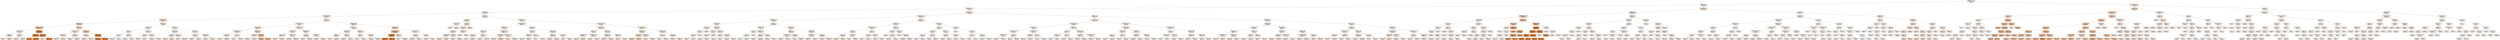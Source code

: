 digraph Tree {
node [shape=box, style="filled", color="black", fontname="helvetica"] ;
edge [fontname="helvetica"] ;
0 [label="left_product_4_count <= 91.5\nsquared_error = 1.234\nsamples = 44531\nvalue = 0.467", fillcolor="#fcefe6"] ;
1 [label="orientation_x <= 25.5\nsquared_error = 1.044\nsamples = 42665\nvalue = 0.435", fillcolor="#fcf0e7"] ;
0 -> 1 [labeldistance=2.5, labelangle=45, headlabel="True"] ;
2 [label="left_product_1_count <= 9.5\nsquared_error = 0.79\nsamples = 40469\nvalue = 0.408", fillcolor="#fcf0e7"] ;
1 -> 2 ;
3 [label="dist_to_exit <= 15.5\nsquared_error = 1.455\nsamples = 19723\nvalue = 0.525", fillcolor="#fcefe5"] ;
2 -> 3 ;
4 [label="right_product_4_count <= 2.0\nsquared_error = 3.268\nsamples = 7821\nvalue = 0.737", fillcolor="#fbece2"] ;
3 -> 4 ;
5 [label="left_product_3_count <= 4.5\nsquared_error = 9.588\nsamples = 1577\nvalue = 1.436", fillcolor="#fae5d6"] ;
4 -> 5 ;
6 [label="dist_to_cashier <= 0.5\nsquared_error = 14.657\nsamples = 950\nvalue = 2.123", fillcolor="#f8ddca"] ;
5 -> 6 ;
7 [label="left_product_3_count <= 2.0\nsquared_error = 22.656\nsamples = 232\nvalue = 4.077", fillcolor="#f4c8a8"] ;
6 -> 7 ;
8 [label="right_product_2_id <= 4.5\nsquared_error = 0.098\nsamples = 149\nvalue = 0.567", fillcolor="#fceee5"] ;
7 -> 8 ;
9 [label="level <= 1.5\nsquared_error = 0.01\nsamples = 75\nvalue = 0.869", fillcolor="#fbebdf"] ;
8 -> 9 ;
10 [label="squared_error = 0.0\nsamples = 1\nvalue = 0.0", fillcolor="#fdf4ee"] ;
9 -> 10 ;
11 [label="squared_error = -0.0\nsamples = 74\nvalue = 0.88", fillcolor="#fbebdf"] ;
9 -> 11 ;
12 [label="level <= 32.5\nsquared_error = 0.001\nsamples = 74\nvalue = 0.261", fillcolor="#fcf2ea"] ;
8 -> 12 ;
13 [label="squared_error = 0.003\nsamples = 22\nvalue = 0.252", fillcolor="#fcf2ea"] ;
12 -> 13 ;
14 [label="squared_error = 0.0\nsamples = 52\nvalue = 0.264", fillcolor="#fcf1ea"] ;
12 -> 14 ;
15 [label="level <= 57.5\nsquared_error = 1.324\nsamples = 83\nvalue = 10.378", fillcolor="#e5833c"] ;
7 -> 15 ;
16 [label="level <= 1.5\nsquared_error = 0.016\nsamples = 50\nvalue = 10.496", fillcolor="#e5813a"] ;
15 -> 16 ;
17 [label="squared_error = 0.0\nsamples = 1\nvalue = 9.91", fillcolor="#e68844"] ;
16 -> 17 ;
18 [label="squared_error = 0.009\nsamples = 49\nvalue = 10.508", fillcolor="#e58139"] ;
16 -> 18 ;
19 [label="level <= 58.5\nsquared_error = 3.253\nsamples = 33\nvalue = 10.199", fillcolor="#e6853f"] ;
15 -> 19 ;
20 [label="squared_error = 0.0\nsamples = 1\nvalue = 0.0", fillcolor="#fdf4ee"] ;
19 -> 20 ;
21 [label="squared_error = 0.002\nsamples = 32\nvalue = 10.518", fillcolor="#e58139"] ;
19 -> 21 ;
22 [label="dist_to_cashier <= 2.5\nsquared_error = 10.44\nsamples = 718\nvalue = 1.492", fillcolor="#f9e4d5"] ;
6 -> 22 ;
23 [label="right_product_3_count <= 10.5\nsquared_error = 0.055\nsamples = 471\nvalue = 0.316", fillcolor="#fcf1e9"] ;
22 -> 23 ;
24 [label="orientation_y <= 0.5\nsquared_error = 0.023\nsamples = 322\nvalue = 0.185", fillcolor="#fcf2eb"] ;
23 -> 24 ;
25 [label="squared_error = 0.033\nsamples = 162\nvalue = 0.114", fillcolor="#fdf3ec"] ;
24 -> 25 ;
26 [label="squared_error = 0.003\nsamples = 160\nvalue = 0.257", fillcolor="#fcf2ea"] ;
24 -> 26 ;
27 [label="level <= 3.5\nsquared_error = 0.007\nsamples = 149\nvalue = 0.599", fillcolor="#fbeee4"] ;
23 -> 27 ;
28 [label="squared_error = 0.084\nsamples = 3\nvalue = 0.411", fillcolor="#fcf0e7"] ;
27 -> 28 ;
29 [label="squared_error = 0.005\nsamples = 146\nvalue = 0.603", fillcolor="#fbeee4"] ;
27 -> 29 ;
30 [label="dist_to_exit <= 11.5\nsquared_error = 22.574\nsamples = 247\nvalue = 3.735", fillcolor="#f4cbae"] ;
22 -> 30 ;
31 [label="action <= 0.5\nsquared_error = 0.207\nsamples = 165\nvalue = 0.429", fillcolor="#fcf0e7"] ;
30 -> 31 ;
32 [label="squared_error = 0.009\nsamples = 83\nvalue = 0.87", fillcolor="#fbebdf"] ;
31 -> 32 ;
33 [label="squared_error = 0.011\nsamples = 82\nvalue = -0.017", fillcolor="#fdf5ef"] ;
31 -> 33 ;
34 [label="level <= 32.5\nsquared_error = 1.337\nsamples = 82\nvalue = 10.387", fillcolor="#e5833b"] ;
30 -> 34 ;
35 [label="squared_error = 3.812\nsamples = 28\nvalue = 10.128", fillcolor="#e68540"] ;
34 -> 35 ;
36 [label="squared_error = 0.001\nsamples = 54\nvalue = 10.521", fillcolor="#e58139"] ;
34 -> 36 ;
37 [label="dist_to_cashier <= 0.5\nsquared_error = 0.11\nsamples = 627\nvalue = 0.395", fillcolor="#fcf0e8"] ;
5 -> 37 ;
38 [label="tile_down <= 1.5\nsquared_error = 0.028\nsamples = 155\nvalue = 0.109", fillcolor="#fdf3ec"] ;
37 -> 38 ;
39 [label="level <= 3.5\nsquared_error = 0.01\nsamples = 77\nvalue = -0.022", fillcolor="#fdf5ef"] ;
38 -> 39 ;
40 [label="level <= 2.5\nsquared_error = 0.079\nsamples = 3\nvalue = -0.396", fillcolor="#fef9f5"] ;
39 -> 40 ;
41 [label="squared_error = 0.082\nsamples = 2\nvalue = -0.286", fillcolor="#fdf8f3"] ;
40 -> 41 ;
42 [label="squared_error = 0.0\nsamples = 1\nvalue = -0.616", fillcolor="#fefbf9"] ;
40 -> 42 ;
43 [label="level <= 18.5\nsquared_error = 0.002\nsamples = 74\nvalue = -0.007", fillcolor="#fdf4ee"] ;
39 -> 43 ;
44 [label="squared_error = 0.01\nsamples = 11\nvalue = -0.048", fillcolor="#fdf5ef"] ;
43 -> 44 ;
45 [label="squared_error = 0.0\nsamples = 63\nvalue = 0.0", fillcolor="#fdf4ee"] ;
43 -> 45 ;
46 [label="level <= 6.5\nsquared_error = 0.012\nsamples = 78\nvalue = 0.238", fillcolor="#fcf2ea"] ;
38 -> 46 ;
47 [label="level <= 3.5\nsquared_error = 0.05\nsamples = 6\nvalue = 0.073", fillcolor="#fdf4ed"] ;
46 -> 47 ;
48 [label="squared_error = 0.0\nsamples = 3\nvalue = 0.264", fillcolor="#fcf1ea"] ;
47 -> 48 ;
49 [label="squared_error = 0.028\nsamples = 3\nvalue = -0.117", fillcolor="#fdf6f0"] ;
47 -> 49 ;
50 [label="level <= 95.5\nsquared_error = 0.006\nsamples = 72\nvalue = 0.252", fillcolor="#fcf2ea"] ;
46 -> 50 ;
51 [label="squared_error = 0.005\nsamples = 70\nvalue = 0.255", fillcolor="#fcf2ea"] ;
50 -> 51 ;
52 [label="squared_error = 0.017\nsamples = 2\nvalue = 0.132", fillcolor="#fdf3ec"] ;
50 -> 52 ;
53 [label="tile_up <= 4.5\nsquared_error = 0.101\nsamples = 472\nvalue = 0.489", fillcolor="#fcefe6"] ;
37 -> 53 ;
54 [label="dist_to_cashier <= 1.5\nsquared_error = 0.028\nsamples = 238\nvalue = 0.71", fillcolor="#fbede2"] ;
53 -> 54 ;
55 [label="level <= 2.5\nsquared_error = 0.0\nsamples = 80\nvalue = 0.924", fillcolor="#fbeade"] ;
54 -> 55 ;
56 [label="squared_error = 0.0\nsamples = 1\nvalue = 0.924", fillcolor="#fbeade"] ;
55 -> 56 ;
57 [label="squared_error = 0.0\nsamples = 79\nvalue = 0.924", fillcolor="#fbeade"] ;
55 -> 57 ;
58 [label="level <= 1.5\nsquared_error = 0.008\nsamples = 158\nvalue = 0.601", fillcolor="#fbeee4"] ;
54 -> 58 ;
59 [label="squared_error = 0.0\nsamples = 1\nvalue = 0.044", fillcolor="#fdf4ee"] ;
58 -> 59 ;
60 [label="squared_error = 0.006\nsamples = 157\nvalue = 0.605", fillcolor="#fbeee4"] ;
58 -> 60 ;
61 [label="dist_to_cashier <= 1.5\nsquared_error = 0.075\nsamples = 234\nvalue = 0.264", fillcolor="#fcf1ea"] ;
53 -> 61 ;
62 [label="level <= 5.5\nsquared_error = 0.011\nsamples = 76\nvalue = 0.593", fillcolor="#fbeee4"] ;
61 -> 62 ;
63 [label="squared_error = 0.059\nsamples = 5\nvalue = 0.44", fillcolor="#fcf0e7"] ;
62 -> 63 ;
64 [label="squared_error = 0.006\nsamples = 71\nvalue = 0.604", fillcolor="#fbeee4"] ;
62 -> 64 ;
65 [label="dist_to_cashier <= 2.5\nsquared_error = 0.028\nsamples = 158\nvalue = 0.106", fillcolor="#fdf3ec"] ;
61 -> 65 ;
66 [label="squared_error = 0.011\nsamples = 80\nvalue = -0.022", fillcolor="#fdf5ef"] ;
65 -> 66 ;
67 [label="squared_error = 0.012\nsamples = 78\nvalue = 0.238", fillcolor="#fcf2ea"] ;
65 -> 67 ;
68 [label="dist_to_exit <= 14.5\nsquared_error = 1.517\nsamples = 6244\nvalue = 0.561", fillcolor="#fceee5"] ;
4 -> 68 ;
69 [label="right_product_3_count <= 3.5\nsquared_error = 0.462\nsamples = 5629\nvalue = 0.448", fillcolor="#fcefe7"] ;
68 -> 69 ;
70 [label="dist_to_cashier <= 2.5\nsquared_error = 1.765\nsamples = 917\nvalue = 0.926", fillcolor="#fbeade"] ;
69 -> 70 ;
71 [label="left_product_3_count <= 6.0\nsquared_error = 0.279\nsamples = 688\nvalue = 0.605", fillcolor="#fbeee4"] ;
70 -> 71 ;
72 [label="level <= 1.5\nsquared_error = 0.113\nsamples = 452\nvalue = 0.93", fillcolor="#fbeade"] ;
71 -> 72 ;
73 [label="squared_error = 0.182\nsamples = 5\nvalue = 0.141", fillcolor="#fcf3ec"] ;
72 -> 73 ;
74 [label="squared_error = 0.105\nsamples = 447\nvalue = 0.939", fillcolor="#fbeade"] ;
72 -> 74 ;
75 [label="level <= 1.5\nsquared_error = 0.009\nsamples = 236\nvalue = -0.016", fillcolor="#fdf5ef"] ;
71 -> 75 ;
76 [label="squared_error = 0.148\nsamples = 3\nvalue = -0.513", fillcolor="#fefaf7"] ;
75 -> 76 ;
77 [label="squared_error = 0.004\nsamples = 233\nvalue = -0.01", fillcolor="#fdf4ee"] ;
75 -> 77 ;
78 [label="tile_down_right <= 1.5\nsquared_error = 4.99\nsamples = 229\nvalue = 1.89", fillcolor="#f9e0ce"] ;
70 -> 78 ;
79 [label="dist_to_exit <= 7.5\nsquared_error = 0.043\nsamples = 158\nvalue = 0.416", fillcolor="#fcf0e7"] ;
78 -> 79 ;
80 [label="squared_error = 0.01\nsamples = 78\nvalue = 0.597", fillcolor="#fbeee4"] ;
79 -> 80 ;
81 [label="squared_error = 0.011\nsamples = 80\nvalue = 0.239", fillcolor="#fcf2ea"] ;
79 -> 81 ;
82 [label="level <= 69.5\nsquared_error = 0.39\nsamples = 71\nvalue = 5.172", fillcolor="#f1bc95"] ;
78 -> 82 ;
83 [label="squared_error = 0.01\nsamples = 51\nvalue = 5.24", fillcolor="#f1bb94"] ;
82 -> 83 ;
84 [label="squared_error = 1.316\nsamples = 20\nvalue = 5.0", fillcolor="#f2be98"] ;
82 -> 84 ;
85 [label="left_product_4_count <= 65.0\nsquared_error = 0.155\nsamples = 4712\nvalue = 0.355", fillcolor="#fcf0e8"] ;
69 -> 85 ;
86 [label="dist_to_cashier <= 0.5\nsquared_error = 0.135\nsamples = 4085\nvalue = 0.321", fillcolor="#fcf1e9"] ;
85 -> 86 ;
87 [label="tile_down_right <= 1.5\nsquared_error = 0.093\nsamples = 1032\nvalue = 0.155", fillcolor="#fcf3ec"] ;
86 -> 87 ;
88 [label="squared_error = 0.042\nsamples = 805\nvalue = 0.044", fillcolor="#fdf4ee"] ;
87 -> 88 ;
89 [label="squared_error = 0.075\nsamples = 227\nvalue = 0.55", fillcolor="#fceee5"] ;
87 -> 89 ;
90 [label="orientation_x <= 11.0\nsquared_error = 0.136\nsamples = 3053\nvalue = 0.378", fillcolor="#fcf0e8"] ;
86 -> 90 ;
91 [label="squared_error = 0.085\nsamples = 695\nvalue = 0.578", fillcolor="#fceee4"] ;
90 -> 91 ;
92 [label="squared_error = 0.136\nsamples = 2358\nvalue = 0.319", fillcolor="#fcf1e9"] ;
90 -> 92 ;
93 [label="dist_to_cashier <= 0.5\nsquared_error = 0.238\nsamples = 627\nvalue = 0.57", fillcolor="#fceee4"] ;
85 -> 93 ;
94 [label="level <= 1.5\nsquared_error = 0.015\nsamples = 160\nvalue = 0.858", fillcolor="#fbebe0"] ;
93 -> 94 ;
95 [label="squared_error = 0.194\nsamples = 2\nvalue = 0.44", fillcolor="#fcf0e7"] ;
94 -> 95 ;
96 [label="squared_error = 0.01\nsamples = 158\nvalue = 0.864", fillcolor="#fbebdf"] ;
94 -> 96 ;
97 [label="orientation_x <= 15.0\nsquared_error = 0.276\nsamples = 467\nvalue = 0.471", fillcolor="#fcefe6"] ;
93 -> 97 ;
98 [label="squared_error = 0.18\nsamples = 240\nvalue = 0.263", fillcolor="#fcf2ea"] ;
97 -> 98 ;
99 [label="squared_error = 0.282\nsamples = 227\nvalue = 0.692", fillcolor="#fbede2"] ;
97 -> 99 ;
100 [label="dist_to_cashier <= 1.5\nsquared_error = 9.985\nsamples = 615\nvalue = 1.597", fillcolor="#f9e3d3"] ;
68 -> 100 ;
101 [label="orientation_x <= 12.0\nsquared_error = 0.122\nsamples = 303\nvalue = 0.504", fillcolor="#fcefe6"] ;
100 -> 101 ;
102 [label="dist_to_cashier <= 0.5\nsquared_error = 0.029\nsamples = 159\nvalue = 0.729", fillcolor="#fbece2"] ;
101 -> 102 ;
103 [label="level <= 1.5\nsquared_error = 0.011\nsamples = 80\nvalue = 0.863", fillcolor="#fbebdf"] ;
102 -> 103 ;
104 [label="squared_error = 0.0\nsamples = 1\nvalue = 0.0", fillcolor="#fdf4ee"] ;
103 -> 104 ;
105 [label="squared_error = 0.002\nsamples = 79\nvalue = 0.874", fillcolor="#fbebdf"] ;
103 -> 105 ;
106 [label="level <= 95.5\nsquared_error = 0.011\nsamples = 79\nvalue = 0.594", fillcolor="#fbeee4"] ;
102 -> 106 ;
107 [label="squared_error = 0.007\nsamples = 76\nvalue = 0.601", fillcolor="#fbeee4"] ;
106 -> 107 ;
108 [label="squared_error = 0.084\nsamples = 3\nvalue = 0.411", fillcolor="#fcf0e7"] ;
106 -> 108 ;
109 [label="dist_to_cashier <= 0.5\nsquared_error = 0.106\nsamples = 144\nvalue = 0.256", fillcolor="#fcf2ea"] ;
101 -> 109 ;
110 [label="level <= 1.5\nsquared_error = 0.012\nsamples = 78\nvalue = -0.026", fillcolor="#fdf5ef"] ;
109 -> 110 ;
111 [label="squared_error = 0.0\nsamples = 1\nvalue = -0.616", fillcolor="#fefbf9"] ;
110 -> 111 ;
112 [label="squared_error = 0.007\nsamples = 77\nvalue = -0.018", fillcolor="#fdf5ef"] ;
110 -> 112 ;
113 [label="level <= 43.5\nsquared_error = 0.013\nsamples = 66\nvalue = 0.59", fillcolor="#fbeee4"] ;
109 -> 113 ;
114 [label="squared_error = 0.025\nsamples = 30\nvalue = 0.566", fillcolor="#fceee5"] ;
113 -> 114 ;
115 [label="squared_error = 0.002\nsamples = 36\nvalue = 0.609", fillcolor="#fbeee4"] ;
113 -> 115 ;
116 [label="dist_to_cashier <= 2.5\nsquared_error = 17.28\nsamples = 312\nvalue = 2.657", fillcolor="#f7d7c1"] ;
100 -> 116 ;
117 [label="left_product_1_count <= 4.5\nsquared_error = 23.112\nsamples = 149\nvalue = 5.259", fillcolor="#f1bb94"] ;
116 -> 117 ;
118 [label="level <= 40.5\nsquared_error = 0.012\nsamples = 68\nvalue = 10.504", fillcolor="#e58139"] ;
117 -> 118 ;
119 [label="squared_error = 0.025\nsamples = 28\nvalue = 10.482", fillcolor="#e5813a"] ;
118 -> 119 ;
120 [label="squared_error = 0.002\nsamples = 40\nvalue = 10.52", fillcolor="#e58139"] ;
118 -> 120 ;
121 [label="level <= 1.5\nsquared_error = 0.015\nsamples = 81\nvalue = 0.855", fillcolor="#fbebe0"] ;
117 -> 121 ;
122 [label="squared_error = 0.0\nsamples = 1\nvalue = 0.0", fillcolor="#fdf4ee"] ;
121 -> 122 ;
123 [label="squared_error = 0.006\nsamples = 80\nvalue = 0.866", fillcolor="#fbebdf"] ;
121 -> 123 ;
124 [label="left_product_2_count <= 27.5\nsquared_error = 0.107\nsamples = 163\nvalue = 0.279", fillcolor="#fcf1ea"] ;
116 -> 124 ;
125 [label="level <= 96.5\nsquared_error = 0.011\nsamples = 80\nvalue = 0.594", fillcolor="#fbeee4"] ;
124 -> 125 ;
126 [label="squared_error = 0.006\nsamples = 78\nvalue = 0.602", fillcolor="#fbeee4"] ;
125 -> 126 ;
127 [label="squared_error = 0.095\nsamples = 2\nvalue = 0.308", fillcolor="#fcf1e9"] ;
125 -> 127 ;
128 [label="level <= 46.5\nsquared_error = 0.011\nsamples = 83\nvalue = -0.024", fillcolor="#fdf5ef"] ;
124 -> 128 ;
129 [label="squared_error = 0.022\nsamples = 39\nvalue = -0.052", fillcolor="#fdf5ef"] ;
128 -> 129 ;
130 [label="squared_error = 0.0\nsamples = 44\nvalue = 0.0", fillcolor="#fdf4ee"] ;
128 -> 130 ;
131 [label="orientation_x <= 8.5\nsquared_error = 0.215\nsamples = 11902\nvalue = 0.385", fillcolor="#fcf0e8"] ;
3 -> 131 ;
132 [label="level <= 1.5\nsquared_error = 0.01\nsamples = 310\nvalue = 0.865", fillcolor="#fbebdf"] ;
131 -> 132 ;
133 [label="dist_to_cashier <= 1.5\nsquared_error = 0.095\nsamples = 4\nvalue = 0.308", fillcolor="#fcf1e9"] ;
132 -> 133 ;
134 [label="squared_error = 0.0\nsamples = 2\nvalue = 0.0", fillcolor="#fdf4ee"] ;
133 -> 134 ;
135 [label="squared_error = 0.0\nsamples = 2\nvalue = 0.616", fillcolor="#fbeee4"] ;
133 -> 135 ;
136 [label="level <= 38.5\nsquared_error = 0.005\nsamples = 306\nvalue = 0.873", fillcolor="#fbebdf"] ;
132 -> 136 ;
137 [label="level <= 37.5\nsquared_error = 0.013\nsamples = 116\nvalue = 0.86", fillcolor="#fbebe0"] ;
136 -> 137 ;
138 [label="level <= 28.5\nsquared_error = 0.011\nsamples = 114\nvalue = 0.865", fillcolor="#fbebdf"] ;
137 -> 138 ;
139 [label="dist_to_cashier <= 0.5\nsquared_error = 0.004\nsamples = 87\nvalue = 0.873", fillcolor="#fbebdf"] ;
138 -> 139 ;
140 [label="squared_error = 0.016\nsamples = 23\nvalue = 0.853", fillcolor="#fbebe0"] ;
139 -> 140 ;
141 [label="squared_error = -0.0\nsamples = 64\nvalue = 0.88", fillcolor="#fbebdf"] ;
139 -> 141 ;
142 [label="level <= 29.5\nsquared_error = 0.029\nsamples = 27\nvalue = 0.838", fillcolor="#fbebe0"] ;
138 -> 142 ;
143 [label="squared_error = 0.095\nsamples = 2\nvalue = 0.308", fillcolor="#fcf1e9"] ;
142 -> 143 ;
144 [label="squared_error = -0.0\nsamples = 25\nvalue = 0.88", fillcolor="#fbebdf"] ;
142 -> 144 ;
145 [label="dist_to_cashier <= 2.0\nsquared_error = 0.095\nsamples = 2\nvalue = 0.572", fillcolor="#fceee4"] ;
137 -> 145 ;
146 [label="squared_error = 0.0\nsamples = 1\nvalue = 0.264", fillcolor="#fcf1ea"] ;
145 -> 146 ;
147 [label="squared_error = 0.0\nsamples = 1\nvalue = 0.88", fillcolor="#fbebdf"] ;
145 -> 147 ;
148 [label="squared_error = -0.0\nsamples = 190\nvalue = 0.88", fillcolor="#fbebdf"] ;
136 -> 148 ;
149 [label="dist_to_cashier <= 0.5\nsquared_error = 0.214\nsamples = 11592\nvalue = 0.372", fillcolor="#fcf0e8"] ;
131 -> 149 ;
150 [label="right_product_2_count <= 14.5\nsquared_error = 0.312\nsamples = 2906\nvalue = 0.507", fillcolor="#fcefe6"] ;
149 -> 150 ;
151 [label="dist_to_exit <= 17.5\nsquared_error = 0.367\nsamples = 1719\nvalue = 0.676", fillcolor="#fbede3"] ;
150 -> 151 ;
152 [label="orientation_x <= 10.0\nsquared_error = 0.151\nsamples = 307\nvalue = 0.269", fillcolor="#fcf1ea"] ;
151 -> 152 ;
153 [label="level <= 2.0\nsquared_error = 0.013\nsamples = 73\nvalue = 0.904", fillcolor="#fbeadf"] ;
152 -> 153 ;
154 [label="squared_error = 0.0\nsamples = 1\nvalue = 0.0", fillcolor="#fdf4ee"] ;
153 -> 154 ;
155 [label="squared_error = 0.002\nsamples = 72\nvalue = 0.917", fillcolor="#fbeadf"] ;
153 -> 155 ;
156 [label="tile_up_left <= 1.5\nsquared_error = 0.029\nsamples = 234\nvalue = 0.071", fillcolor="#fdf4ed"] ;
152 -> 156 ;
157 [label="squared_error = 0.002\nsamples = 76\nvalue = 0.257", fillcolor="#fcf2ea"] ;
156 -> 157 ;
158 [label="squared_error = 0.018\nsamples = 158\nvalue = -0.018", fillcolor="#fdf5ef"] ;
156 -> 158 ;
159 [label="right_product_3_count <= 24.5\nsquared_error = 0.37\nsamples = 1412\nvalue = 0.765", fillcolor="#fbece1"] ;
151 -> 159 ;
160 [label="dist_to_exit <= 22.5\nsquared_error = 0.473\nsamples = 625\nvalue = 1.026", fillcolor="#fae9dd"] ;
159 -> 160 ;
161 [label="squared_error = 0.107\nsamples = 544\nvalue = 0.792", fillcolor="#fbece1"] ;
160 -> 161 ;
162 [label="squared_error = 0.084\nsamples = 81\nvalue = 2.599", fillcolor="#f7d8c2"] ;
160 -> 162 ;
163 [label="left_product_4_count <= 0.0\nsquared_error = 0.191\nsamples = 787\nvalue = 0.557", fillcolor="#fceee5"] ;
159 -> 163 ;
164 [label="squared_error = 0.023\nsamples = 231\nvalue = 0.154", fillcolor="#fcf3ec"] ;
163 -> 164 ;
165 [label="squared_error = 0.165\nsamples = 556\nvalue = 0.724", fillcolor="#fbece2"] ;
163 -> 165 ;
166 [label="dist_to_exit <= 19.5\nsquared_error = 0.13\nsamples = 1187\nvalue = 0.261", fillcolor="#fcf2ea"] ;
150 -> 166 ;
167 [label="dist_to_exit <= 17.5\nsquared_error = 0.071\nsamples = 868\nvalue = 0.118", fillcolor="#fdf3ec"] ;
166 -> 167 ;
168 [label="tile_right <= 1.5\nsquared_error = 0.095\nsamples = 237\nvalue = 0.394", fillcolor="#fcf0e8"] ;
167 -> 168 ;
169 [label="squared_error = 0.012\nsamples = 78\nvalue = -0.026", fillcolor="#fdf5ef"] ;
168 -> 169 ;
170 [label="squared_error = 0.007\nsamples = 159\nvalue = 0.6", fillcolor="#fbeee4"] ;
168 -> 170 ;
171 [label="level <= 1.5\nsquared_error = 0.023\nsamples = 631\nvalue = 0.014", fillcolor="#fdf4ee"] ;
167 -> 171 ;
172 [label="squared_error = 0.129\nsamples = 7\nvalue = -0.912", fillcolor="#fffefe"] ;
171 -> 172 ;
173 [label="squared_error = 0.012\nsamples = 624\nvalue = 0.025", fillcolor="#fdf4ee"] ;
171 -> 173 ;
174 [label="orientation_x <= 19.5\nsquared_error = 0.081\nsamples = 319\nvalue = 0.65", fillcolor="#fbede3"] ;
166 -> 174 ;
175 [label="tile_up_right <= 0.5\nsquared_error = 0.031\nsamples = 241\nvalue = 0.783", fillcolor="#fbece1"] ;
174 -> 175 ;
176 [label="squared_error = 0.015\nsamples = 84\nvalue = 0.592", fillcolor="#fbeee4"] ;
175 -> 176 ;
177 [label="squared_error = 0.01\nsamples = 157\nvalue = 0.886", fillcolor="#fbebdf"] ;
175 -> 177 ;
178 [label="level <= 1.5\nsquared_error = 0.012\nsamples = 78\nvalue = 0.238", fillcolor="#fcf2ea"] ;
174 -> 178 ;
179 [label="squared_error = 0.0\nsamples = 1\nvalue = -0.352", fillcolor="#fef8f4"] ;
178 -> 179 ;
180 [label="squared_error = 0.007\nsamples = 77\nvalue = 0.246", fillcolor="#fcf2ea"] ;
178 -> 180 ;
181 [label="right_product_1_count <= 58.0\nsquared_error = 0.174\nsamples = 8686\nvalue = 0.328", fillcolor="#fcf1e9"] ;
149 -> 181 ;
182 [label="left_product_4_count <= 63.5\nsquared_error = 0.109\nsamples = 6792\nvalue = 0.259", fillcolor="#fcf2ea"] ;
181 -> 182 ;
183 [label="action <= 0.5\nsquared_error = 0.081\nsamples = 5399\nvalue = 0.209", fillcolor="#fcf2eb"] ;
182 -> 183 ;
184 [label="dist_to_cashier <= 2.5\nsquared_error = 0.186\nsamples = 231\nvalue = 0.551", fillcolor="#fceee5"] ;
183 -> 184 ;
185 [label="squared_error = 0.2\nsamples = 155\nvalue = 0.398", fillcolor="#fcf0e7"] ;
184 -> 185 ;
186 [label="squared_error = 0.011\nsamples = 76\nvalue = 0.865", fillcolor="#fbebdf"] ;
184 -> 186 ;
187 [label="left_product_2_count <= 47.0\nsquared_error = 0.07\nsamples = 5168\nvalue = 0.194", fillcolor="#fcf2eb"] ;
183 -> 187 ;
188 [label="squared_error = 0.075\nsamples = 3975\nvalue = 0.223", fillcolor="#fcf2ea"] ;
187 -> 188 ;
189 [label="squared_error = 0.042\nsamples = 1193\nvalue = 0.097", fillcolor="#fdf3ed"] ;
187 -> 189 ;
190 [label="orientation_x <= 11.5\nsquared_error = 0.17\nsamples = 1393\nvalue = 0.453", fillcolor="#fcefe7"] ;
182 -> 190 ;
191 [label="dist_to_cashier <= 1.5\nsquared_error = 0.152\nsamples = 232\nvalue = 0.971", fillcolor="#fbeade"] ;
190 -> 191 ;
192 [label="squared_error = 0.031\nsamples = 76\nvalue = 1.47", fillcolor="#f9e4d5"] ;
191 -> 192 ;
193 [label="squared_error = 0.031\nsamples = 156\nvalue = 0.728", fillcolor="#fbece2"] ;
191 -> 193 ;
194 [label="dist_to_cashier <= 2.5\nsquared_error = 0.109\nsamples = 1161\nvalue = 0.35", fillcolor="#fcf1e8"] ;
190 -> 194 ;
195 [label="squared_error = 0.108\nsamples = 774\nvalue = 0.443", fillcolor="#fcf0e7"] ;
194 -> 195 ;
196 [label="squared_error = 0.06\nsamples = 387\nvalue = 0.163", fillcolor="#fcf3ec"] ;
194 -> 196 ;
197 [label="right_product_3_count <= 10.5\nsquared_error = 0.33\nsamples = 1894\nvalue = 0.572", fillcolor="#fceee4"] ;
181 -> 197 ;
198 [label="dist_to_cashier <= 1.5\nsquared_error = 1.023\nsamples = 229\nvalue = 1.225", fillcolor="#fae7d9"] ;
197 -> 198 ;
199 [label="level <= 14.5\nsquared_error = 0.095\nsamples = 76\nvalue = 2.585", fillcolor="#f7d8c2"] ;
198 -> 199 ;
200 [label="squared_error = 0.623\nsamples = 10\nvalue = 2.368", fillcolor="#f7dac6"] ;
199 -> 200 ;
201 [label="squared_error = 0.007\nsamples = 66\nvalue = 2.618", fillcolor="#f7d8c1"] ;
199 -> 201 ;
202 [label="dist_to_cashier <= 2.5\nsquared_error = 0.108\nsamples = 153\nvalue = 0.549", fillcolor="#fceee5"] ;
198 -> 202 ;
203 [label="squared_error = 0.012\nsamples = 77\nvalue = 0.238", fillcolor="#fcf2ea"] ;
202 -> 203 ;
204 [label="squared_error = 0.007\nsamples = 76\nvalue = 0.865", fillcolor="#fbebdf"] ;
202 -> 204 ;
205 [label="left_product_2_count <= 0.0\nsquared_error = 0.168\nsamples = 1665\nvalue = 0.482", fillcolor="#fcefe6"] ;
197 -> 205 ;
206 [label="level <= 21.5\nsquared_error = 0.005\nsamples = 243\nvalue = -0.014", fillcolor="#fdf5ef"] ;
205 -> 206 ;
207 [label="squared_error = 0.0\nsamples = 53\nvalue = 0.0", fillcolor="#fdf4ee"] ;
206 -> 207 ;
208 [label="squared_error = 0.007\nsamples = 190\nvalue = -0.018", fillcolor="#fdf5ef"] ;
206 -> 208 ;
209 [label="dist_to_exit <= 24.5\nsquared_error = 0.146\nsamples = 1422\nvalue = 0.567", fillcolor="#fceee5"] ;
205 -> 209 ;
210 [label="squared_error = 0.144\nsamples = 1181\nvalue = 0.52", fillcolor="#fcefe5"] ;
209 -> 210 ;
211 [label="squared_error = 0.097\nsamples = 241\nvalue = 0.796", fillcolor="#fbece1"] ;
209 -> 211 ;
212 [label="left_product_2_count <= 2.5\nsquared_error = 0.132\nsamples = 20746\nvalue = 0.296", fillcolor="#fcf1e9"] ;
2 -> 212 ;
213 [label="right_product_4_count <= 75.0\nsquared_error = 0.203\nsamples = 2837\nvalue = 0.526", fillcolor="#fcefe5"] ;
212 -> 213 ;
214 [label="right_product_3_id <= 4.5\nsquared_error = 0.202\nsamples = 2207\nvalue = 0.619", fillcolor="#fbeee4"] ;
213 -> 214 ;
215 [label="dist_to_cashier <= 0.5\nsquared_error = 0.024\nsamples = 318\nvalue = 0.12", fillcolor="#fdf3ec"] ;
214 -> 215 ;
216 [label="level <= 45.5\nsquared_error = 0.006\nsamples = 80\nvalue = -0.014", fillcolor="#fdf5ef"] ;
215 -> 216 ;
217 [label="level <= 44.5\nsquared_error = 0.013\nsamples = 37\nvalue = -0.031", fillcolor="#fdf5ef"] ;
216 -> 217 ;
218 [label="level <= 25.5\nsquared_error = 0.004\nsamples = 36\nvalue = -0.015", fillcolor="#fdf5ef"] ;
217 -> 218 ;
219 [label="squared_error = 0.0\nsamples = 20\nvalue = 0.0", fillcolor="#fdf4ee"] ;
218 -> 219 ;
220 [label="squared_error = 0.008\nsamples = 16\nvalue = -0.033", fillcolor="#fdf5ef"] ;
218 -> 220 ;
221 [label="squared_error = 0.0\nsamples = 1\nvalue = -0.616", fillcolor="#fefbf9"] ;
217 -> 221 ;
222 [label="squared_error = 0.0\nsamples = 43\nvalue = 0.0", fillcolor="#fdf4ee"] ;
216 -> 222 ;
223 [label="dist_to_cashier <= 1.5\nsquared_error = 0.022\nsamples = 238\nvalue = 0.165", fillcolor="#fcf3eb"] ;
215 -> 223 ;
224 [label="level <= 28.5\nsquared_error = 0.002\nsamples = 80\nvalue = 0.257", fillcolor="#fcf2ea"] ;
223 -> 224 ;
225 [label="level <= 25.5\nsquared_error = 0.005\nsamples = 24\nvalue = 0.242", fillcolor="#fcf2ea"] ;
224 -> 225 ;
226 [label="squared_error = 0.0\nsamples = 21\nvalue = 0.264", fillcolor="#fcf1ea"] ;
225 -> 226 ;
227 [label="squared_error = 0.015\nsamples = 3\nvalue = 0.088", fillcolor="#fdf3ed"] ;
225 -> 227 ;
228 [label="squared_error = 0.0\nsamples = 56\nvalue = 0.264", fillcolor="#fcf1ea"] ;
224 -> 228 ;
229 [label="dist_to_cashier <= 2.5\nsquared_error = 0.025\nsamples = 158\nvalue = 0.118", fillcolor="#fdf3ec"] ;
223 -> 229 ;
230 [label="level <= 26.5\nsquared_error = 0.01\nsamples = 80\nvalue = -0.011", fillcolor="#fdf5ef"] ;
229 -> 230 ;
231 [label="squared_error = 0.035\nsamples = 21\nvalue = -0.042", fillcolor="#fdf5ef"] ;
230 -> 231 ;
232 [label="squared_error = 0.0\nsamples = 59\nvalue = 0.0", fillcolor="#fdf4ee"] ;
230 -> 232 ;
233 [label="level <= 53.0\nsquared_error = 0.006\nsamples = 78\nvalue = 0.249", fillcolor="#fcf2ea"] ;
229 -> 233 ;
234 [label="squared_error = 0.012\nsamples = 40\nvalue = 0.235", fillcolor="#fcf2ea"] ;
233 -> 234 ;
235 [label="squared_error = 0.0\nsamples = 38\nvalue = 0.264", fillcolor="#fcf1ea"] ;
233 -> 235 ;
236 [label="action <= 0.5\nsquared_error = 0.183\nsamples = 1889\nvalue = 0.703", fillcolor="#fbede2"] ;
214 -> 236 ;
237 [label="dist_to_cashier <= 0.5\nsquared_error = 0.103\nsamples = 312\nvalue = 0.3", fillcolor="#fcf1e9"] ;
236 -> 237 ;
238 [label="level <= 97.5\nsquared_error = 0.011\nsamples = 75\nvalue = -0.023", fillcolor="#fdf5ef"] ;
237 -> 238 ;
239 [label="level <= 1.5\nsquared_error = 0.007\nsamples = 74\nvalue = -0.015", fillcolor="#fdf5ef"] ;
238 -> 239 ;
240 [label="squared_error = 0.0\nsamples = 1\nvalue = -0.264", fillcolor="#fdf7f3"] ;
239 -> 240 ;
241 [label="squared_error = 0.006\nsamples = 73\nvalue = -0.012", fillcolor="#fdf5ef"] ;
239 -> 241 ;
242 [label="squared_error = 0.0\nsamples = 1\nvalue = -0.616", fillcolor="#fefbf9"] ;
238 -> 242 ;
243 [label="dist_to_cashier <= 2.5\nsquared_error = 0.089\nsamples = 237\nvalue = 0.403", fillcolor="#fcf0e7"] ;
237 -> 243 ;
244 [label="level <= 1.5\nsquared_error = 0.013\nsamples = 162\nvalue = 0.593", fillcolor="#fbeee4"] ;
243 -> 244 ;
245 [label="squared_error = 0.017\nsamples = 2\nvalue = -0.132", fillcolor="#fdf6f1"] ;
244 -> 245 ;
246 [label="squared_error = 0.006\nsamples = 160\nvalue = 0.602", fillcolor="#fbeee4"] ;
244 -> 246 ;
247 [label="level <= 33.5\nsquared_error = 0.005\nsamples = 75\nvalue = -0.008", fillcolor="#fdf4ee"] ;
243 -> 247 ;
248 [label="squared_error = 0.014\nsamples = 26\nvalue = -0.024", fillcolor="#fdf5ef"] ;
247 -> 248 ;
249 [label="squared_error = 0.0\nsamples = 49\nvalue = 0.0", fillcolor="#fdf4ee"] ;
247 -> 249 ;
250 [label="dist_to_cashier <= 0.5\nsquared_error = 0.16\nsamples = 1577\nvalue = 0.783", fillcolor="#fbece1"] ;
236 -> 250 ;
251 [label="orientation_x <= 11.0\nsquared_error = 0.156\nsamples = 403\nvalue = 0.562", fillcolor="#fceee5"] ;
250 -> 251 ;
252 [label="left_product_1_count <= 55.5\nsquared_error = 0.029\nsamples = 159\nvalue = 0.106", fillcolor="#fdf3ec"] ;
251 -> 252 ;
253 [label="squared_error = 0.007\nsamples = 75\nvalue = 0.248", fillcolor="#fcf2ea"] ;
252 -> 253 ;
254 [label="squared_error = 0.014\nsamples = 84\nvalue = -0.021", fillcolor="#fdf5ef"] ;
252 -> 254 ;
255 [label="level <= 1.5\nsquared_error = 0.014\nsamples = 244\nvalue = 0.86", fillcolor="#fbebe0"] ;
251 -> 255 ;
256 [label="squared_error = 0.0\nsamples = 3\nvalue = 0.0", fillcolor="#fdf4ee"] ;
255 -> 256 ;
257 [label="squared_error = 0.005\nsamples = 241\nvalue = 0.87", fillcolor="#fbebdf"] ;
255 -> 257 ;
258 [label="tile_up_left <= 0.5\nsquared_error = 0.139\nsamples = 1174\nvalue = 0.859", fillcolor="#fbebe0"] ;
250 -> 258 ;
259 [label="dist_to_cashier <= 2.5\nsquared_error = 0.075\nsamples = 226\nvalue = 0.574", fillcolor="#fceee4"] ;
258 -> 259 ;
260 [label="squared_error = 0.027\nsamples = 153\nvalue = 0.734", fillcolor="#fbece2"] ;
259 -> 260 ;
261 [label="squared_error = 0.012\nsamples = 73\nvalue = 0.24", fillcolor="#fcf2ea"] ;
259 -> 261 ;
262 [label="level <= 1.5\nsquared_error = 0.131\nsamples = 948\nvalue = 0.926", fillcolor="#fbeade"] ;
258 -> 262 ;
263 [label="squared_error = 0.041\nsamples = 10\nvalue = 0.097", fillcolor="#fdf3ed"] ;
262 -> 263 ;
264 [label="squared_error = 0.124\nsamples = 938\nvalue = 0.935", fillcolor="#fbeade"] ;
262 -> 264 ;
265 [label="dist_to_cashier <= 1.5\nsquared_error = 0.07\nsamples = 630\nvalue = 0.202", fillcolor="#fcf2eb"] ;
213 -> 265 ;
266 [label="dist_to_cashier <= 0.5\nsquared_error = 0.077\nsamples = 318\nvalue = 0.348", fillcolor="#fcf1e8"] ;
265 -> 266 ;
267 [label="right_product_2_count <= 65.0\nsquared_error = 0.102\nsamples = 160\nvalue = 0.281", fillcolor="#fcf1e9"] ;
266 -> 267 ;
268 [label="level <= 91.5\nsquared_error = 0.011\nsamples = 78\nvalue = 0.594", fillcolor="#fbeee4"] ;
267 -> 268 ;
269 [label="level <= 55.5\nsquared_error = 0.007\nsamples = 72\nvalue = 0.6", fillcolor="#fbeee4"] ;
268 -> 269 ;
270 [label="squared_error = 0.012\nsamples = 42\nvalue = 0.589", fillcolor="#fbeee4"] ;
269 -> 270 ;
271 [label="squared_error = 0.0\nsamples = 30\nvalue = 0.616", fillcolor="#fbeee4"] ;
269 -> 271 ;
272 [label="level <= 92.5\nsquared_error = 0.053\nsamples = 6\nvalue = 0.513", fillcolor="#fcefe5"] ;
268 -> 272 ;
273 [label="squared_error = 0.0\nsamples = 1\nvalue = 0.0", fillcolor="#fdf4ee"] ;
272 -> 273 ;
274 [label="squared_error = 0.0\nsamples = 5\nvalue = 0.616", fillcolor="#fbeee4"] ;
272 -> 274 ;
275 [label="level <= 87.5\nsquared_error = 0.007\nsamples = 82\nvalue = -0.017", fillcolor="#fdf5ef"] ;
267 -> 275 ;
276 [label="level <= 32.5\nsquared_error = 0.002\nsamples = 71\nvalue = -0.007", fillcolor="#fdf4ee"] ;
275 -> 276 ;
277 [label="squared_error = 0.0\nsamples = 20\nvalue = 0.0", fillcolor="#fdf4ee"] ;
276 -> 277 ;
278 [label="squared_error = 0.003\nsamples = 51\nvalue = -0.01", fillcolor="#fdf4ee"] ;
276 -> 278 ;
279 [label="level <= 93.5\nsquared_error = 0.034\nsamples = 11\nvalue = -0.08", fillcolor="#fdf5f0"] ;
275 -> 279 ;
280 [label="squared_error = 0.053\nsamples = 6\nvalue = -0.147", fillcolor="#fdf6f1"] ;
279 -> 280 ;
281 [label="squared_error = 0.0\nsamples = 5\nvalue = 0.0", fillcolor="#fdf4ee"] ;
279 -> 281 ;
282 [label="tile_down <= 1.5\nsquared_error = 0.042\nsamples = 158\nvalue = 0.416", fillcolor="#fcf0e7"] ;
266 -> 282 ;
283 [label="level <= 1.5\nsquared_error = 0.011\nsamples = 79\nvalue = 0.242", fillcolor="#fcf2ea"] ;
282 -> 283 ;
284 [label="squared_error = 0.0\nsamples = 1\nvalue = -0.352", fillcolor="#fef8f4"] ;
283 -> 284 ;
285 [label="level <= 42.5\nsquared_error = 0.006\nsamples = 78\nvalue = 0.249", fillcolor="#fcf2ea"] ;
283 -> 285 ;
286 [label="squared_error = 0.013\nsamples = 32\nvalue = 0.237", fillcolor="#fcf2ea"] ;
285 -> 286 ;
287 [label="squared_error = 0.001\nsamples = 46\nvalue = 0.258", fillcolor="#fcf2ea"] ;
285 -> 287 ;
288 [label="level <= 1.5\nsquared_error = 0.012\nsamples = 79\nvalue = 0.591", fillcolor="#fbeee4"] ;
282 -> 288 ;
289 [label="squared_error = 0.0\nsamples = 1\nvalue = 0.0", fillcolor="#fdf4ee"] ;
288 -> 289 ;
290 [label="level <= 87.0\nsquared_error = 0.007\nsamples = 78\nvalue = 0.598", fillcolor="#fbeee4"] ;
288 -> 290 ;
291 [label="squared_error = 0.003\nsamples = 69\nvalue = 0.605", fillcolor="#fbeee4"] ;
290 -> 291 ;
292 [label="squared_error = 0.038\nsamples = 9\nvalue = 0.548", fillcolor="#fceee5"] ;
290 -> 292 ;
293 [label="dist_to_cashier <= 2.5\nsquared_error = 0.02\nsamples = 312\nvalue = 0.053", fillcolor="#fdf4ed"] ;
265 -> 293 ;
294 [label="tile_right <= 1.5\nsquared_error = 0.022\nsamples = 157\nvalue = 0.122", fillcolor="#fdf3ec"] ;
293 -> 294 ;
295 [label="level <= 10.5\nsquared_error = 0.002\nsamples = 76\nvalue = -0.007", fillcolor="#fdf4ee"] ;
294 -> 295 ;
296 [label="level <= 9.5\nsquared_error = 0.01\nsamples = 6\nvalue = -0.044", fillcolor="#fdf5ef"] ;
295 -> 296 ;
297 [label="squared_error = 0.0\nsamples = 5\nvalue = 0.0", fillcolor="#fdf4ee"] ;
296 -> 297 ;
298 [label="squared_error = 0.0\nsamples = 1\nvalue = -0.264", fillcolor="#fdf7f3"] ;
296 -> 298 ;
299 [label="level <= 66.5\nsquared_error = 0.001\nsamples = 70\nvalue = -0.004", fillcolor="#fdf4ee"] ;
295 -> 299 ;
300 [label="squared_error = 0.0\nsamples = 48\nvalue = 0.0", fillcolor="#fdf4ee"] ;
299 -> 300 ;
301 [label="squared_error = 0.003\nsamples = 22\nvalue = -0.012", fillcolor="#fdf5ef"] ;
299 -> 301 ;
302 [label="level <= 91.0\nsquared_error = 0.011\nsamples = 81\nvalue = 0.242", fillcolor="#fcf2ea"] ;
294 -> 302 ;
303 [label="level <= 33.5\nsquared_error = 0.006\nsamples = 74\nvalue = 0.252", fillcolor="#fcf2ea"] ;
302 -> 303 ;
304 [label="squared_error = 0.016\nsamples = 27\nvalue = 0.231", fillcolor="#fcf2ea"] ;
303 -> 304 ;
305 [label="squared_error = 0.0\nsamples = 47\nvalue = 0.264", fillcolor="#fcf1ea"] ;
303 -> 305 ;
306 [label="level <= 94.5\nsquared_error = 0.048\nsamples = 7\nvalue = 0.138", fillcolor="#fcf3ec"] ;
302 -> 306 ;
307 [label="squared_error = 0.064\nsamples = 3\nvalue = -0.029", fillcolor="#fdf5ef"] ;
306 -> 307 ;
308 [label="squared_error = -0.0\nsamples = 4\nvalue = 0.264", fillcolor="#fcf1ea"] ;
306 -> 308 ;
309 [label="level <= 1.5\nsquared_error = 0.008\nsamples = 155\nvalue = -0.017", fillcolor="#fdf5ef"] ;
293 -> 309 ;
310 [label="squared_error = 0.0\nsamples = 1\nvalue = -0.616", fillcolor="#fefbf9"] ;
309 -> 310 ;
311 [label="level <= 4.5\nsquared_error = 0.006\nsamples = 154\nvalue = -0.013", fillcolor="#fdf5ef"] ;
309 -> 311 ;
312 [label="level <= 3.5\nsquared_error = 0.061\nsamples = 5\nvalue = -0.123", fillcolor="#fdf6f0"] ;
311 -> 312 ;
313 [label="squared_error = 0.0\nsamples = 4\nvalue = 0.0", fillcolor="#fdf4ee"] ;
312 -> 313 ;
314 [label="squared_error = 0.0\nsamples = 1\nvalue = -0.616", fillcolor="#fefbf9"] ;
312 -> 314 ;
315 [label="level <= 82.5\nsquared_error = 0.004\nsamples = 149\nvalue = -0.009", fillcolor="#fdf4ee"] ;
311 -> 315 ;
316 [label="squared_error = 0.001\nsamples = 127\nvalue = -0.004", fillcolor="#fdf4ee"] ;
315 -> 316 ;
317 [label="squared_error = 0.019\nsamples = 22\nvalue = -0.04", fillcolor="#fdf5ef"] ;
315 -> 317 ;
318 [label="orientation_x <= 19.5\nsquared_error = 0.111\nsamples = 17909\nvalue = 0.26", fillcolor="#fcf2ea"] ;
212 -> 318 ;
319 [label="right_product_3_count <= 43.0\nsquared_error = 0.096\nsamples = 13854\nvalue = 0.232", fillcolor="#fcf2ea"] ;
318 -> 319 ;
320 [label="left_product_2_count <= 10.0\nsquared_error = 0.091\nsamples = 8518\nvalue = 0.268", fillcolor="#fcf1ea"] ;
319 -> 320 ;
321 [label="dist_to_cashier <= 0.5\nsquared_error = 0.052\nsamples = 1262\nvalue = 0.144", fillcolor="#fcf3ec"] ;
320 -> 321 ;
322 [label="right_product_3_count <= 21.5\nsquared_error = 0.073\nsamples = 318\nvalue = 0.207", fillcolor="#fcf2eb"] ;
321 -> 322 ;
323 [label="right_product_3_id <= 4.5\nsquared_error = 0.027\nsamples = 238\nvalue = 0.077", fillcolor="#fdf4ed"] ;
322 -> 323 ;
324 [label="squared_error = 0.002\nsamples = 83\nvalue = 0.258", fillcolor="#fcf2ea"] ;
323 -> 324 ;
325 [label="squared_error = 0.013\nsamples = 155\nvalue = -0.02", fillcolor="#fdf5ef"] ;
323 -> 325 ;
326 [label="level <= 52.5\nsquared_error = 0.011\nsamples = 80\nvalue = 0.594", fillcolor="#fbeee4"] ;
322 -> 326 ;
327 [label="squared_error = 0.02\nsamples = 42\nvalue = 0.574", fillcolor="#fceee4"] ;
326 -> 327 ;
328 [label="squared_error = 0.0\nsamples = 38\nvalue = 0.616", fillcolor="#fbeee4"] ;
326 -> 328 ;
329 [label="right_product_3_count <= 21.5\nsquared_error = 0.044\nsamples = 944\nvalue = 0.123", fillcolor="#fdf3ec"] ;
321 -> 329 ;
330 [label="dist_to_cashier <= 2.5\nsquared_error = 0.045\nsamples = 712\nvalue = 0.17", fillcolor="#fcf3eb"] ;
329 -> 330 ;
331 [label="squared_error = 0.025\nsamples = 466\nvalue = 0.115", fillcolor="#fdf3ec"] ;
330 -> 331 ;
332 [label="squared_error = 0.065\nsamples = 246\nvalue = 0.274", fillcolor="#fcf1ea"] ;
330 -> 332 ;
333 [label="level <= 1.5\nsquared_error = 0.013\nsamples = 232\nvalue = -0.021", fillcolor="#fdf5ef"] ;
329 -> 333 ;
334 [label="squared_error = 0.084\nsamples = 3\nvalue = -0.205", fillcolor="#fdf7f2"] ;
333 -> 334 ;
335 [label="squared_error = 0.011\nsamples = 229\nvalue = -0.019", fillcolor="#fdf5ef"] ;
333 -> 335 ;
336 [label="orientation_x <= 5.0\nsquared_error = 0.094\nsamples = 7256\nvalue = 0.29", fillcolor="#fcf1e9"] ;
320 -> 336 ;
337 [label="level <= 1.5\nsquared_error = 0.004\nsamples = 318\nvalue = -0.012", fillcolor="#fdf5ef"] ;
336 -> 337 ;
338 [label="dist_to_cashier <= 1.0\nsquared_error = 0.015\nsamples = 3\nvalue = -0.176", fillcolor="#fdf6f1"] ;
337 -> 338 ;
339 [label="squared_error = 0.0\nsamples = 1\nvalue = 0.0", fillcolor="#fdf4ee"] ;
338 -> 339 ;
340 [label="squared_error = 0.0\nsamples = 2\nvalue = -0.264", fillcolor="#fdf7f3"] ;
338 -> 340 ;
341 [label="level <= 29.5\nsquared_error = 0.004\nsamples = 315\nvalue = -0.011", fillcolor="#fdf5ef"] ;
337 -> 341 ;
342 [label="squared_error = 0.01\nsamples = 91\nvalue = -0.022", fillcolor="#fdf5ef"] ;
341 -> 342 ;
343 [label="squared_error = 0.002\nsamples = 224\nvalue = -0.006", fillcolor="#fdf4ee"] ;
341 -> 343 ;
344 [label="left_product_3_count <= 2.5\nsquared_error = 0.094\nsamples = 6938\nvalue = 0.304", fillcolor="#fcf1e9"] ;
336 -> 344 ;
345 [label="dist_to_cashier <= 2.5\nsquared_error = 0.147\nsamples = 643\nvalue = 0.433", fillcolor="#fcf0e7"] ;
344 -> 345 ;
346 [label="squared_error = 0.147\nsamples = 479\nvalue = 0.332", fillcolor="#fcf1e9"] ;
345 -> 346 ;
347 [label="squared_error = 0.03\nsamples = 164\nvalue = 0.728", fillcolor="#fbece2"] ;
345 -> 347 ;
348 [label="left_product_2_count <= 88.5\nsquared_error = 0.087\nsamples = 6295\nvalue = 0.29", fillcolor="#fcf1e9"] ;
344 -> 348 ;
349 [label="squared_error = 0.083\nsamples = 5664\nvalue = 0.274", fillcolor="#fcf1ea"] ;
348 -> 349 ;
350 [label="squared_error = 0.099\nsamples = 631\nvalue = 0.433", fillcolor="#fcf0e7"] ;
348 -> 350 ;
351 [label="right_product_1_count <= 24.0\nsquared_error = 0.099\nsamples = 5336\nvalue = 0.174", fillcolor="#fcf2eb"] ;
319 -> 351 ;
352 [label="left_product_4_count <= 35.0\nsquared_error = 0.131\nsamples = 2818\nvalue = 0.234", fillcolor="#fcf2ea"] ;
351 -> 352 ;
353 [label="dist_to_cashier <= 2.5\nsquared_error = 0.081\nsamples = 940\nvalue = 0.131", fillcolor="#fdf3ec"] ;
352 -> 353 ;
354 [label="level <= 1.5\nsquared_error = 0.094\nsamples = 703\nvalue = 0.183", fillcolor="#fcf2eb"] ;
353 -> 354 ;
355 [label="squared_error = 0.166\nsamples = 8\nvalue = -0.099", fillcolor="#fdf5f0"] ;
354 -> 355 ;
356 [label="squared_error = 0.093\nsamples = 695\nvalue = 0.186", fillcolor="#fcf2eb"] ;
354 -> 356 ;
357 [label="level <= 36.5\nsquared_error = 0.011\nsamples = 237\nvalue = -0.022", fillcolor="#fdf5ef"] ;
353 -> 357 ;
358 [label="squared_error = 0.023\nsamples = 86\nvalue = -0.041", fillcolor="#fdf5ef"] ;
357 -> 358 ;
359 [label="squared_error = 0.004\nsamples = 151\nvalue = -0.011", fillcolor="#fdf5ef"] ;
357 -> 359 ;
360 [label="dist_to_cashier <= 0.5\nsquared_error = 0.148\nsamples = 1878\nvalue = 0.285", fillcolor="#fcf1e9"] ;
352 -> 360 ;
361 [label="tile_down_left <= 0.5\nsquared_error = 0.122\nsamples = 470\nvalue = 0.392", fillcolor="#fcf0e8"] ;
360 -> 361 ;
362 [label="squared_error = 0.026\nsamples = 245\nvalue = 0.688", fillcolor="#fbede2"] ;
361 -> 362 ;
363 [label="squared_error = 0.027\nsamples = 225\nvalue = 0.071", fillcolor="#fdf4ed"] ;
361 -> 363 ;
364 [label="dist_to_cashier <= 1.5\nsquared_error = 0.152\nsamples = 1408\nvalue = 0.249", fillcolor="#fcf2ea"] ;
360 -> 364 ;
365 [label="squared_error = 0.061\nsamples = 467\nvalue = 0.088", fillcolor="#fdf3ed"] ;
364 -> 365 ;
366 [label="squared_error = 0.178\nsamples = 941\nvalue = 0.33", fillcolor="#fcf1e9"] ;
364 -> 366 ;
367 [label="right_product_3_count <= 70.5\nsquared_error = 0.055\nsamples = 2518\nvalue = 0.107", fillcolor="#fdf3ec"] ;
351 -> 367 ;
368 [label="level <= 1.5\nsquared_error = 0.009\nsamples = 952\nvalue = -0.019", fillcolor="#fdf5ef"] ;
367 -> 368 ;
369 [label="left_product_1_count <= 45.5\nsquared_error = 0.016\nsamples = 8\nvalue = -0.165", fillcolor="#fdf6f1"] ;
368 -> 369 ;
370 [label="squared_error = 0.0\nsamples = 2\nvalue = 0.0", fillcolor="#fdf4ee"] ;
369 -> 370 ;
371 [label="squared_error = 0.01\nsamples = 6\nvalue = -0.22", fillcolor="#fdf7f2"] ;
369 -> 371 ;
372 [label="level <= 32.5\nsquared_error = 0.008\nsamples = 944\nvalue = -0.018", fillcolor="#fdf5ef"] ;
368 -> 372 ;
373 [label="squared_error = 0.003\nsamples = 301\nvalue = -0.007", fillcolor="#fdf4ee"] ;
372 -> 373 ;
374 [label="squared_error = 0.011\nsamples = 643\nvalue = -0.023", fillcolor="#fdf5ef"] ;
372 -> 374 ;
375 [label="dist_to_cashier <= 0.5\nsquared_error = 0.068\nsamples = 1566\nvalue = 0.184", fillcolor="#fcf2eb"] ;
367 -> 375 ;
376 [label="dist_to_exit <= 15.0\nsquared_error = 0.069\nsamples = 401\nvalue = 0.347", fillcolor="#fcf1e8"] ;
375 -> 376 ;
377 [label="squared_error = 0.027\nsamples = 225\nvalue = 0.149", fillcolor="#fcf3ec"] ;
376 -> 377 ;
378 [label="squared_error = 0.008\nsamples = 176\nvalue = 0.6", fillcolor="#fbeee4"] ;
376 -> 378 ;
379 [label="dist_to_cashier <= 1.5\nsquared_error = 0.055\nsamples = 1165\nvalue = 0.128", fillcolor="#fdf3ec"] ;
375 -> 379 ;
380 [label="squared_error = 0.01\nsamples = 384\nvalue = -0.022", fillcolor="#fdf5ef"] ;
379 -> 380 ;
381 [label="squared_error = 0.061\nsamples = 781\nvalue = 0.202", fillcolor="#fcf2eb"] ;
379 -> 381 ;
382 [label="left_product_1_id <= -0.5\nsquared_error = 0.151\nsamples = 4055\nvalue = 0.354", fillcolor="#fcf1e8"] ;
318 -> 382 ;
383 [label="dist_to_exit <= 13.0\nsquared_error = 0.153\nsamples = 1861\nvalue = 0.476", fillcolor="#fcefe6"] ;
382 -> 383 ;
384 [label="dist_to_cashier <= 2.5\nsquared_error = 0.18\nsamples = 927\nvalue = 0.374", fillcolor="#fcf0e8"] ;
383 -> 384 ;
385 [label="dist_to_cashier <= 0.5\nsquared_error = 0.19\nsamples = 703\nvalue = 0.471", fillcolor="#fcefe6"] ;
384 -> 385 ;
386 [label="right_product_3_count <= 89.0\nsquared_error = 0.072\nsamples = 229\nvalue = 0.268", fillcolor="#fcf1ea"] ;
385 -> 386 ;
387 [label="squared_error = 0.028\nsamples = 156\nvalue = 0.113", fillcolor="#fdf3ec"] ;
386 -> 387 ;
388 [label="squared_error = 0.008\nsamples = 73\nvalue = 0.597", fillcolor="#fbeee4"] ;
386 -> 388 ;
389 [label="orientation_x <= 21.5\nsquared_error = 0.217\nsamples = 474\nvalue = 0.569", fillcolor="#fceee5"] ;
385 -> 389 ;
390 [label="squared_error = 0.209\nsamples = 322\nvalue = 0.709", fillcolor="#fbede2"] ;
389 -> 390 ;
391 [label="squared_error = 0.106\nsamples = 152\nvalue = 0.273", fillcolor="#fcf1ea"] ;
389 -> 391 ;
392 [label="orientation_x <= 20.5\nsquared_error = 0.027\nsamples = 224\nvalue = 0.069", fillcolor="#fdf4ed"] ;
384 -> 392 ;
393 [label="level <= 77.0\nsquared_error = 0.006\nsamples = 74\nvalue = 0.252", fillcolor="#fcf2ea"] ;
392 -> 393 ;
394 [label="squared_error = 0.001\nsamples = 58\nvalue = 0.26", fillcolor="#fcf2ea"] ;
393 -> 394 ;
395 [label="squared_error = 0.022\nsamples = 16\nvalue = 0.226", fillcolor="#fcf2ea"] ;
393 -> 395 ;
396 [label="level <= 9.5\nsquared_error = 0.013\nsamples = 150\nvalue = -0.022", fillcolor="#fdf5ef"] ;
392 -> 396 ;
397 [label="squared_error = 0.076\nsamples = 13\nvalue = -0.135", fillcolor="#fdf6f1"] ;
396 -> 397 ;
398 [label="squared_error = 0.006\nsamples = 137\nvalue = -0.011", fillcolor="#fdf5ef"] ;
396 -> 398 ;
399 [label="dist_to_cashier <= 1.5\nsquared_error = 0.105\nsamples = 934\nvalue = 0.578", fillcolor="#fceee4"] ;
383 -> 399 ;
400 [label="dist_to_cashier <= 0.5\nsquared_error = 0.067\nsamples = 474\nvalue = 0.374", fillcolor="#fcf0e8"] ;
399 -> 400 ;
401 [label="level <= 12.5\nsquared_error = 0.008\nsamples = 230\nvalue = 0.599", fillcolor="#fbeee4"] ;
400 -> 401 ;
402 [label="squared_error = 0.025\nsamples = 30\nvalue = 0.566", fillcolor="#fceee5"] ;
401 -> 402 ;
403 [label="squared_error = 0.005\nsamples = 200\nvalue = 0.603", fillcolor="#fbeee4"] ;
401 -> 403 ;
404 [label="left_product_2_count <= 40.0\nsquared_error = 0.03\nsamples = 244\nvalue = 0.162", fillcolor="#fcf3ec"] ;
400 -> 404 ;
405 [label="squared_error = 0.005\nsamples = 163\nvalue = 0.253", fillcolor="#fcf2ea"] ;
404 -> 405 ;
406 [label="squared_error = 0.028\nsamples = 81\nvalue = -0.022", fillcolor="#fdf5ef"] ;
404 -> 406 ;
407 [label="dist_to_cashier <= 2.5\nsquared_error = 0.057\nsamples = 460\nvalue = 0.789", fillcolor="#fbece1"] ;
399 -> 407 ;
408 [label="right_product_4_count <= 42.0\nsquared_error = 0.035\nsamples = 229\nvalue = 0.979", fillcolor="#fbeadd"] ;
407 -> 408 ;
409 [label="squared_error = 0.009\nsamples = 155\nvalue = 0.864", fillcolor="#fbebdf"] ;
408 -> 409 ;
410 [label="squared_error = 0.003\nsamples = 74\nvalue = 1.222", fillcolor="#fae7d9"] ;
408 -> 410 ;
411 [label="level <= 1.5\nsquared_error = 0.008\nsamples = 231\nvalue = 0.6", fillcolor="#fbeee4"] ;
407 -> 411 ;
412 [label="squared_error = 0.084\nsamples = 3\nvalue = 0.411", fillcolor="#fcf0e7"] ;
411 -> 412 ;
413 [label="squared_error = 0.006\nsamples = 228\nvalue = 0.602", fillcolor="#fbeee4"] ;
411 -> 413 ;
414 [label="orientation_x <= 21.5\nsquared_error = 0.125\nsamples = 2194\nvalue = 0.25", fillcolor="#fcf2ea"] ;
382 -> 414 ;
415 [label="tile_up_left <= 1.5\nsquared_error = 0.061\nsamples = 1257\nvalue = 0.123", fillcolor="#fdf3ec"] ;
414 -> 415 ;
416 [label="right_product_3_count <= 0.0\nsquared_error = 0.024\nsamples = 942\nvalue = 0.074", fillcolor="#fdf4ed"] ;
415 -> 416 ;
417 [label="level <= 55.5\nsquared_error = 0.007\nsamples = 309\nvalue = -0.017", fillcolor="#fdf5ef"] ;
416 -> 417 ;
418 [label="squared_error = 0.006\nsamples = 173\nvalue = -0.011", fillcolor="#fdf5ef"] ;
417 -> 418 ;
419 [label="squared_error = 0.008\nsamples = 136\nvalue = -0.026", fillcolor="#fdf5ef"] ;
417 -> 419 ;
420 [label="dist_to_cashier <= 1.5\nsquared_error = 0.026\nsamples = 633\nvalue = 0.118", fillcolor="#fdf3ec"] ;
416 -> 420 ;
421 [label="squared_error = 0.02\nsamples = 320\nvalue = 0.051", fillcolor="#fdf4ed"] ;
420 -> 421 ;
422 [label="squared_error = 0.022\nsamples = 313\nvalue = 0.187", fillcolor="#fcf2eb"] ;
420 -> 422 ;
423 [label="dist_to_cashier <= 1.5\nsquared_error = 0.142\nsamples = 315\nvalue = 0.27", fillcolor="#fcf1ea"] ;
415 -> 423 ;
424 [label="dist_to_cashier <= 0.5\nsquared_error = 0.107\nsamples = 160\nvalue = 0.552", fillcolor="#fceee5"] ;
423 -> 424 ;
425 [label="squared_error = 0.011\nsamples = 80\nvalue = 0.239", fillcolor="#fcf2ea"] ;
424 -> 425 ;
426 [label="squared_error = 0.006\nsamples = 80\nvalue = 0.866", fillcolor="#fbebdf"] ;
424 -> 426 ;
427 [label="level <= 1.5\nsquared_error = 0.011\nsamples = 155\nvalue = -0.021", fillcolor="#fdf5ef"] ;
423 -> 427 ;
428 [label="squared_error = 0.0\nsamples = 2\nvalue = -0.616", fillcolor="#fefbf9"] ;
427 -> 428 ;
429 [label="squared_error = 0.006\nsamples = 153\nvalue = -0.013", fillcolor="#fdf5ef"] ;
427 -> 429 ;
430 [label="dist_to_cashier <= 1.5\nsquared_error = 0.161\nsamples = 937\nvalue = 0.421", fillcolor="#fcf0e7"] ;
414 -> 430 ;
431 [label="left_product_2_count <= 13.0\nsquared_error = 0.187\nsamples = 465\nvalue = 0.524", fillcolor="#fcefe5"] ;
430 -> 431 ;
432 [label="dist_to_cashier <= 0.5\nsquared_error = 0.106\nsamples = 160\nvalue = 0.9", fillcolor="#fbebdf"] ;
431 -> 432 ;
433 [label="squared_error = 0.006\nsamples = 82\nvalue = 0.602", fillcolor="#fbeee4"] ;
432 -> 433 ;
434 [label="squared_error = 0.02\nsamples = 78\nvalue = 1.213", fillcolor="#fae7d9"] ;
432 -> 434 ;
435 [label="dist_to_cashier <= 0.5\nsquared_error = 0.116\nsamples = 305\nvalue = 0.327", fillcolor="#fcf1e9"] ;
431 -> 435 ;
436 [label="squared_error = 0.105\nsamples = 147\nvalue = 0.561", fillcolor="#fceee5"] ;
435 -> 436 ;
437 [label="squared_error = 0.028\nsamples = 158\nvalue = 0.11", fillcolor="#fdf3ec"] ;
435 -> 437 ;
438 [label="left_product_1_count <= 26.0\nsquared_error = 0.115\nsamples = 472\nvalue = 0.32", fillcolor="#fcf1e9"] ;
430 -> 438 ;
439 [label="level <= 5.5\nsquared_error = 0.009\nsamples = 159\nvalue = -0.016", fillcolor="#fdf5ef"] ;
438 -> 439 ;
440 [label="squared_error = 0.083\nsamples = 8\nvalue = -0.176", fillcolor="#fdf6f1"] ;
439 -> 440 ;
441 [label="squared_error = 0.003\nsamples = 151\nvalue = -0.008", fillcolor="#fdf4ee"] ;
439 -> 441 ;
442 [label="dist_to_cashier <= 2.5\nsquared_error = 0.082\nsamples = 313\nvalue = 0.49", fillcolor="#fcefe6"] ;
438 -> 442 ;
443 [label="squared_error = 0.113\nsamples = 155\nvalue = 0.567", fillcolor="#fceee5"] ;
442 -> 443 ;
444 [label="squared_error = 0.041\nsamples = 158\nvalue = 0.415", fillcolor="#fcf0e7"] ;
442 -> 444 ;
445 [label="right_product_3_count <= 3.5\nsquared_error = 5.447\nsamples = 2196\nvalue = 0.943", fillcolor="#fbeade"] ;
1 -> 445 ;
446 [label="dist_to_cashier <= 1.5\nsquared_error = 11.163\nsamples = 958\nvalue = 1.722", fillcolor="#f9e2d1"] ;
445 -> 446 ;
447 [label="right_product_1_count <= 0.0\nsquared_error = 18.351\nsamples = 474\nvalue = 3.151", fillcolor="#f6d2b8"] ;
446 -> 447 ;
448 [label="dist_to_cashier <= 0.5\nsquared_error = 0.038\nsamples = 158\nvalue = 0.42", fillcolor="#fcf0e7"] ;
447 -> 448 ;
449 [label="level <= 10.5\nsquared_error = 0.007\nsamples = 81\nvalue = 0.247", fillcolor="#fcf2ea"] ;
448 -> 449 ;
450 [label="level <= 9.5\nsquared_error = 0.044\nsamples = 8\nvalue = 0.154", fillcolor="#fcf3ec"] ;
449 -> 450 ;
451 [label="level <= 6.5\nsquared_error = 0.009\nsamples = 7\nvalue = 0.226", fillcolor="#fcf2ea"] ;
450 -> 451 ;
452 [label="squared_error = 0.0\nsamples = 4\nvalue = 0.264", fillcolor="#fcf1ea"] ;
451 -> 452 ;
453 [label="level <= 7.5\nsquared_error = 0.015\nsamples = 3\nvalue = 0.176", fillcolor="#fcf2eb"] ;
451 -> 453 ;
454 [label="squared_error = 0.0\nsamples = 1\nvalue = 0.0", fillcolor="#fdf4ee"] ;
453 -> 454 ;
455 [label="squared_error = 0.0\nsamples = 2\nvalue = 0.264", fillcolor="#fcf1ea"] ;
453 -> 455 ;
456 [label="squared_error = 0.0\nsamples = 1\nvalue = -0.352", fillcolor="#fef8f4"] ;
450 -> 456 ;
457 [label="level <= 82.0\nsquared_error = 0.002\nsamples = 73\nvalue = 0.257", fillcolor="#fcf2ea"] ;
449 -> 457 ;
458 [label="squared_error = -0.0\nsamples = 61\nvalue = 0.264", fillcolor="#fcf1ea"] ;
457 -> 458 ;
459 [label="level <= 83.5\nsquared_error = 0.01\nsamples = 12\nvalue = 0.22", fillcolor="#fcf2eb"] ;
457 -> 459 ;
460 [label="squared_error = 0.0\nsamples = 1\nvalue = 0.0", fillcolor="#fdf4ee"] ;
459 -> 460 ;
461 [label="level <= 88.5\nsquared_error = 0.006\nsamples = 11\nvalue = 0.24", fillcolor="#fcf2ea"] ;
459 -> 461 ;
462 [label="squared_error = 0.013\nsamples = 4\nvalue = 0.198", fillcolor="#fcf2eb"] ;
461 -> 462 ;
463 [label="squared_error = 0.0\nsamples = 7\nvalue = 0.264", fillcolor="#fcf1ea"] ;
461 -> 463 ;
464 [label="level <= 82.5\nsquared_error = 0.007\nsamples = 77\nvalue = 0.601", fillcolor="#fbeee4"] ;
448 -> 464 ;
465 [label="level <= 7.5\nsquared_error = 0.001\nsamples = 63\nvalue = 0.612", fillcolor="#fbeee4"] ;
464 -> 465 ;
466 [label="level <= 6.5\nsquared_error = 0.009\nsamples = 7\nvalue = 0.578", fillcolor="#fceee4"] ;
465 -> 466 ;
467 [label="squared_error = 0.0\nsamples = 6\nvalue = 0.616", fillcolor="#fbeee4"] ;
466 -> 467 ;
468 [label="squared_error = -0.0\nsamples = 1\nvalue = 0.352", fillcolor="#fcf1e8"] ;
466 -> 468 ;
469 [label="level <= 10.5\nsquared_error = 0.0\nsamples = 56\nvalue = 0.616", fillcolor="#fbeee4"] ;
465 -> 469 ;
470 [label="squared_error = 0.0\nsamples = 2\nvalue = 0.616", fillcolor="#fbeee4"] ;
469 -> 470 ;
471 [label="level <= 11.5\nsquared_error = 0.0\nsamples = 54\nvalue = 0.616", fillcolor="#fbeee4"] ;
469 -> 471 ;
472 [label="squared_error = 0.0\nsamples = 1\nvalue = 0.616", fillcolor="#fbeee4"] ;
471 -> 472 ;
473 [label="squared_error = 0.0\nsamples = 53\nvalue = 0.616", fillcolor="#fbeee4"] ;
471 -> 473 ;
474 [label="level <= 88.5\nsquared_error = 0.028\nsamples = 14\nvalue = 0.553", fillcolor="#fceee5"] ;
464 -> 474 ;
475 [label="level <= 87.5\nsquared_error = 0.053\nsamples = 6\nvalue = 0.469", fillcolor="#fcefe6"] ;
474 -> 475 ;
476 [label="level <= 83.5\nsquared_error = 0.011\nsamples = 5\nvalue = 0.563", fillcolor="#fceee5"] ;
475 -> 476 ;
477 [label="squared_error = 0.0\nsamples = 1\nvalue = 0.352", fillcolor="#fcf1e8"] ;
476 -> 477 ;
478 [label="squared_error = -0.0\nsamples = 4\nvalue = 0.616", fillcolor="#fbeee4"] ;
476 -> 478 ;
479 [label="squared_error = 0.0\nsamples = 1\nvalue = 0.0", fillcolor="#fdf4ee"] ;
475 -> 479 ;
480 [label="squared_error = 0.0\nsamples = 8\nvalue = 0.616", fillcolor="#fbeee4"] ;
474 -> 480 ;
481 [label="orientation_x <= 27.0\nsquared_error = 21.912\nsamples = 316\nvalue = 4.517", fillcolor="#f3c3a1"] ;
447 -> 481 ;
482 [label="dist_to_cashier <= 0.5\nsquared_error = 15.581\nsamples = 164\nvalue = 3.83", fillcolor="#f4caac"] ;
481 -> 482 ;
483 [label="level <= 1.5\nsquared_error = 0.01\nsamples = 84\nvalue = -0.021", fillcolor="#fdf5ef"] ;
482 -> 483 ;
484 [label="squared_error = 0.0\nsamples = 1\nvalue = -0.616", fillcolor="#fefbf9"] ;
483 -> 484 ;
485 [label="level <= 42.5\nsquared_error = 0.006\nsamples = 83\nvalue = -0.014", fillcolor="#fdf5ef"] ;
483 -> 485 ;
486 [label="level <= 41.5\nsquared_error = 0.015\nsamples = 33\nvalue = -0.035", fillcolor="#fdf5ef"] ;
485 -> 486 ;
487 [label="squared_error = 0.004\nsamples = 32\nvalue = -0.017", fillcolor="#fdf5ef"] ;
486 -> 487 ;
488 [label="squared_error = 0.0\nsamples = 1\nvalue = -0.616", fillcolor="#fefbf9"] ;
486 -> 488 ;
489 [label="squared_error = 0.0\nsamples = 50\nvalue = 0.0", fillcolor="#fdf4ee"] ;
485 -> 489 ;
490 [label="level <= 1.5\nsquared_error = 0.015\nsamples = 80\nvalue = 7.873", fillcolor="#eb9e67"] ;
482 -> 490 ;
491 [label="squared_error = 0.0\nsamples = 1\nvalue = 7.279", fillcolor="#eca571"] ;
490 -> 491 ;
492 [label="level <= 29.0\nsquared_error = 0.01\nsamples = 79\nvalue = 7.88", fillcolor="#eb9e67"] ;
490 -> 492 ;
493 [label="level <= 17.5\nsquared_error = 0.039\nsamples = 20\nvalue = 7.838", fillcolor="#eb9e67"] ;
492 -> 493 ;
494 [label="squared_error = -0.0\nsamples = 12\nvalue = 7.895", fillcolor="#eb9e66"] ;
493 -> 494 ;
495 [label="squared_error = 0.085\nsamples = 8\nvalue = 7.752", fillcolor="#eb9f69"] ;
493 -> 495 ;
496 [label="squared_error = -0.0\nsamples = 59\nvalue = 7.895", fillcolor="#eb9e66"] ;
492 -> 496 ;
497 [label="dist_to_cashier <= 0.5\nsquared_error = 27.684\nsamples = 152\nvalue = 5.258", fillcolor="#f1bb94"] ;
481 -> 497 ;
498 [label="level <= 65.5\nsquared_error = 1.42\nsamples = 77\nvalue = 10.383", fillcolor="#e5833b"] ;
497 -> 498 ;
499 [label="level <= 38.5\nsquared_error = 0.003\nsamples = 51\nvalue = 10.516", fillcolor="#e58139"] ;
498 -> 499 ;
500 [label="level <= 2.5\nsquared_error = 0.0\nsamples = 27\nvalue = 10.526", fillcolor="#e58139"] ;
499 -> 500 ;
501 [label="squared_error = 0.0\nsamples = 2\nvalue = 10.526", fillcolor="#e58139"] ;
500 -> 501 ;
502 [label="squared_error = -0.0\nsamples = 25\nvalue = 10.526", fillcolor="#e58139"] ;
500 -> 502 ;
503 [label="level <= 39.5\nsquared_error = 0.005\nsamples = 24\nvalue = 10.504", fillcolor="#e58139"] ;
499 -> 503 ;
504 [label="squared_error = 0.0\nsamples = 1\nvalue = 10.262", fillcolor="#e6843e"] ;
503 -> 504 ;
505 [label="squared_error = 0.003\nsamples = 23\nvalue = 10.515", fillcolor="#e58139"] ;
503 -> 505 ;
506 [label="level <= 66.5\nsquared_error = 4.098\nsamples = 26\nvalue = 10.121", fillcolor="#e68540"] ;
498 -> 506 ;
507 [label="squared_error = 0.0\nsamples = 1\nvalue = 0.0", fillcolor="#fdf4ee"] ;
506 -> 507 ;
508 [label="squared_error = 0.0\nsamples = 25\nvalue = 10.526", fillcolor="#e58139"] ;
506 -> 508 ;
509 [label="level <= 65.5\nsquared_error = 0.001\nsamples = 75\nvalue = -0.004", fillcolor="#fdf4ee"] ;
497 -> 509 ;
510 [label="squared_error = 0.0\nsamples = 49\nvalue = 0.0", fillcolor="#fdf4ee"] ;
509 -> 510 ;
511 [label="level <= 66.5\nsquared_error = 0.003\nsamples = 26\nvalue = -0.01", fillcolor="#fdf4ee"] ;
509 -> 511 ;
512 [label="squared_error = 0.0\nsamples = 1\nvalue = -0.264", fillcolor="#fdf7f3"] ;
511 -> 512 ;
513 [label="squared_error = 0.0\nsamples = 25\nvalue = 0.0", fillcolor="#fdf4ee"] ;
511 -> 513 ;
514 [label="orientation_y <= 0.5\nsquared_error = 0.163\nsamples = 484\nvalue = 0.322", fillcolor="#fcf1e9"] ;
446 -> 514 ;
515 [label="dist_to_cashier <= 2.5\nsquared_error = 0.017\nsamples = 321\nvalue = 0.049", fillcolor="#fdf4ed"] ;
514 -> 515 ;
516 [label="tile_down_right <= 0.5\nsquared_error = 0.02\nsamples = 157\nvalue = 0.116", fillcolor="#fdf3ec"] ;
515 -> 516 ;
517 [label="level <= 67.0\nsquared_error = 0.002\nsamples = 82\nvalue = -0.01", fillcolor="#fdf4ee"] ;
516 -> 517 ;
518 [label="level <= 65.5\nsquared_error = 0.003\nsamples = 59\nvalue = -0.013", fillcolor="#fdf5ef"] ;
517 -> 518 ;
519 [label="level <= 39.5\nsquared_error = 0.002\nsamples = 58\nvalue = -0.009", fillcolor="#fdf4ee"] ;
518 -> 519 ;
520 [label="squared_error = 0.004\nsamples = 33\nvalue = -0.016", fillcolor="#fdf5ef"] ;
519 -> 520 ;
521 [label="squared_error = 0.0\nsamples = 25\nvalue = 0.0", fillcolor="#fdf4ee"] ;
519 -> 521 ;
522 [label="squared_error = 0.0\nsamples = 1\nvalue = -0.264", fillcolor="#fdf7f3"] ;
518 -> 522 ;
523 [label="squared_error = 0.0\nsamples = 23\nvalue = 0.0", fillcolor="#fdf4ee"] ;
517 -> 523 ;
524 [label="level <= 82.5\nsquared_error = 0.003\nsamples = 75\nvalue = 0.254", fillcolor="#fcf2ea"] ;
516 -> 524 ;
525 [label="level <= 9.0\nsquared_error = 0.001\nsamples = 61\nvalue = 0.26", fillcolor="#fcf2ea"] ;
524 -> 525 ;
526 [label="level <= 6.0\nsquared_error = 0.011\nsamples = 5\nvalue = 0.211", fillcolor="#fcf2eb"] ;
525 -> 526 ;
527 [label="squared_error = 0.0\nsamples = 4\nvalue = 0.264", fillcolor="#fcf1ea"] ;
526 -> 527 ;
528 [label="squared_error = 0.0\nsamples = 1\nvalue = 0.0", fillcolor="#fdf4ee"] ;
526 -> 528 ;
529 [label="squared_error = -0.0\nsamples = 56\nvalue = 0.264", fillcolor="#fcf1ea"] ;
525 -> 529 ;
530 [label="level <= 83.5\nsquared_error = 0.009\nsamples = 14\nvalue = 0.226", fillcolor="#fcf2ea"] ;
524 -> 530 ;
531 [label="squared_error = 0.0\nsamples = 1\nvalue = 0.0", fillcolor="#fdf4ee"] ;
530 -> 531 ;
532 [label="level <= 88.5\nsquared_error = 0.005\nsamples = 13\nvalue = 0.244", fillcolor="#fcf2ea"] ;
530 -> 532 ;
533 [label="squared_error = 0.013\nsamples = 4\nvalue = 0.198", fillcolor="#fcf2eb"] ;
532 -> 533 ;
534 [label="squared_error = 0.0\nsamples = 9\nvalue = 0.264", fillcolor="#fcf1ea"] ;
532 -> 534 ;
535 [label="level <= 65.5\nsquared_error = 0.007\nsamples = 164\nvalue = -0.016", fillcolor="#fdf5ef"] ;
515 -> 535 ;
536 [label="level <= 7.5\nsquared_error = 0.002\nsamples = 109\nvalue = -0.007", fillcolor="#fdf4ee"] ;
535 -> 536 ;
537 [label="level <= 6.5\nsquared_error = 0.005\nsamples = 12\nvalue = -0.022", fillcolor="#fdf5ef"] ;
536 -> 537 ;
538 [label="squared_error = 0.0\nsamples = 10\nvalue = 0.0", fillcolor="#fdf4ee"] ;
537 -> 538 ;
539 [label="left_product_1_count <= 44.0\nsquared_error = 0.017\nsamples = 2\nvalue = -0.132", fillcolor="#fdf6f1"] ;
537 -> 539 ;
540 [label="squared_error = 0.0\nsamples = 1\nvalue = 0.0", fillcolor="#fdf4ee"] ;
539 -> 540 ;
541 [label="squared_error = 0.0\nsamples = 1\nvalue = -0.264", fillcolor="#fdf7f3"] ;
539 -> 541 ;
542 [label="right_product_1_count <= 41.0\nsquared_error = 0.001\nsamples = 97\nvalue = -0.005", fillcolor="#fdf4ee"] ;
536 -> 542 ;
543 [label="squared_error = 0.0\nsamples = 51\nvalue = 0.0", fillcolor="#fdf4ee"] ;
542 -> 543 ;
544 [label="level <= 47.5\nsquared_error = 0.003\nsamples = 46\nvalue = -0.011", fillcolor="#fdf5ef"] ;
542 -> 544 ;
545 [label="squared_error = 0.004\nsamples = 34\nvalue = -0.016", fillcolor="#fdf5ef"] ;
544 -> 545 ;
546 [label="squared_error = 0.0\nsamples = 12\nvalue = 0.0", fillcolor="#fdf4ee"] ;
544 -> 546 ;
547 [label="level <= 67.5\nsquared_error = 0.015\nsamples = 55\nvalue = -0.032", fillcolor="#fdf5ef"] ;
535 -> 547 ;
548 [label="tile_up_left <= 1.5\nsquared_error = 0.064\nsamples = 4\nvalue = -0.22", fillcolor="#fdf7f2"] ;
547 -> 548 ;
549 [label="level <= 66.5\nsquared_error = 0.017\nsamples = 2\nvalue = -0.132", fillcolor="#fdf6f1"] ;
548 -> 549 ;
550 [label="squared_error = 0.0\nsamples = 1\nvalue = -0.264", fillcolor="#fdf7f3"] ;
549 -> 550 ;
551 [label="squared_error = 0.0\nsamples = 1\nvalue = 0.0", fillcolor="#fdf4ee"] ;
549 -> 551 ;
552 [label="level <= 66.5\nsquared_error = 0.095\nsamples = 2\nvalue = -0.308", fillcolor="#fef8f4"] ;
548 -> 552 ;
553 [label="squared_error = 0.0\nsamples = 1\nvalue = 0.0", fillcolor="#fdf4ee"] ;
552 -> 553 ;
554 [label="squared_error = 0.0\nsamples = 1\nvalue = -0.616", fillcolor="#fefbf9"] ;
552 -> 554 ;
555 [label="level <= 77.5\nsquared_error = 0.009\nsamples = 51\nvalue = -0.017", fillcolor="#fdf5ef"] ;
547 -> 555 ;
556 [label="squared_error = 0.0\nsamples = 17\nvalue = 0.0", fillcolor="#fdf4ee"] ;
555 -> 556 ;
557 [label="level <= 78.5\nsquared_error = 0.013\nsamples = 34\nvalue = -0.026", fillcolor="#fdf5ef"] ;
555 -> 557 ;
558 [label="squared_error = 0.095\nsamples = 2\nvalue = -0.308", fillcolor="#fef8f4"] ;
557 -> 558 ;
559 [label="squared_error = 0.002\nsamples = 32\nvalue = -0.008", fillcolor="#fdf4ee"] ;
557 -> 559 ;
560 [label="level <= 1.5\nsquared_error = 0.013\nsamples = 163\nvalue = 0.859", fillcolor="#fbebe0"] ;
514 -> 560 ;
561 [label="squared_error = 0.0\nsamples = 1\nvalue = 0.264", fillcolor="#fcf1ea"] ;
560 -> 561 ;
562 [label="level <= 28.5\nsquared_error = 0.011\nsamples = 162\nvalue = 0.863", fillcolor="#fbebdf"] ;
560 -> 562 ;
563 [label="level <= 18.5\nsquared_error = 0.037\nsamples = 45\nvalue = 0.818", fillcolor="#fbebe0"] ;
562 -> 563 ;
564 [label="squared_error = -0.0\nsamples = 27\nvalue = 0.88", fillcolor="#fbebdf"] ;
563 -> 564 ;
565 [label="level <= 19.5\nsquared_error = 0.077\nsamples = 18\nvalue = 0.724", fillcolor="#fbece2"] ;
563 -> 565 ;
566 [label="squared_error = 0.0\nsamples = 2\nvalue = 0.0", fillcolor="#fdf4ee"] ;
565 -> 566 ;
567 [label="level <= 27.5\nsquared_error = 0.013\nsamples = 16\nvalue = 0.814", fillcolor="#fbebe0"] ;
565 -> 567 ;
568 [label="squared_error = 0.009\nsamples = 14\nvalue = 0.843", fillcolor="#fbebe0"] ;
567 -> 568 ;
569 [label="squared_error = -0.0\nsamples = 2\nvalue = 0.616", fillcolor="#fbeee4"] ;
567 -> 569 ;
570 [label="squared_error = -0.0\nsamples = 117\nvalue = 0.88", fillcolor="#fbebdf"] ;
562 -> 570 ;
571 [label="tile_right <= 1.0\nsquared_error = 0.191\nsamples = 1238\nvalue = 0.34", fillcolor="#fcf1e8"] ;
445 -> 571 ;
572 [label="dist_to_cashier <= 2.5\nsquared_error = 0.099\nsamples = 925\nvalue = 0.233", fillcolor="#fcf2ea"] ;
571 -> 572 ;
573 [label="dist_to_cashier <= 0.5\nsquared_error = 0.102\nsamples = 697\nvalue = 0.314", fillcolor="#fcf1e9"] ;
572 -> 573 ;
574 [label="orientation_y <= 0.5\nsquared_error = 0.026\nsamples = 227\nvalue = 0.155", fillcolor="#fcf3ec"] ;
573 -> 574 ;
575 [label="level <= 6.5\nsquared_error = 0.014\nsamples = 153\nvalue = 0.238", fillcolor="#fcf2ea"] ;
574 -> 575 ;
576 [label="level <= 5.5\nsquared_error = 0.059\nsamples = 10\nvalue = 0.088", fillcolor="#fdf3ed"] ;
575 -> 576 ;
577 [label="level <= 4.5\nsquared_error = 0.044\nsamples = 8\nvalue = 0.154", fillcolor="#fcf3ec"] ;
576 -> 577 ;
578 [label="squared_error = 0.053\nsamples = 6\nvalue = 0.117", fillcolor="#fdf3ec"] ;
577 -> 578 ;
579 [label="squared_error = 0.0\nsamples = 2\nvalue = 0.264", fillcolor="#fcf1ea"] ;
577 -> 579 ;
580 [label="right_product_4_count <= 44.5\nsquared_error = 0.031\nsamples = 2\nvalue = -0.176", fillcolor="#fdf6f1"] ;
576 -> 580 ;
581 [label="squared_error = 0.0\nsamples = 1\nvalue = 0.0", fillcolor="#fdf4ee"] ;
580 -> 581 ;
582 [label="squared_error = 0.0\nsamples = 1\nvalue = -0.352", fillcolor="#fef8f4"] ;
580 -> 582 ;
583 [label="level <= 65.5\nsquared_error = 0.009\nsamples = 143\nvalue = 0.248", fillcolor="#fcf2ea"] ;
575 -> 583 ;
584 [label="squared_error = 0.0\nsamples = 90\nvalue = 0.264", fillcolor="#fcf1ea"] ;
583 -> 584 ;
585 [label="level <= 66.5\nsquared_error = 0.024\nsamples = 53\nvalue = 0.221", fillcolor="#fcf2eb"] ;
583 -> 585 ;
586 [label="squared_error = 0.095\nsamples = 2\nvalue = -0.044", fillcolor="#fdf5ef"] ;
585 -> 586 ;
587 [label="squared_error = 0.018\nsamples = 51\nvalue = 0.231", fillcolor="#fcf2ea"] ;
585 -> 587 ;
588 [label="level <= 43.0\nsquared_error = 0.007\nsamples = 74\nvalue = -0.015", fillcolor="#fdf5ef"] ;
574 -> 588 ;
589 [label="level <= 41.5\nsquared_error = 0.015\nsamples = 31\nvalue = -0.037", fillcolor="#fdf5ef"] ;
588 -> 589 ;
590 [label="level <= 3.5\nsquared_error = 0.004\nsamples = 30\nvalue = -0.018", fillcolor="#fdf5ef"] ;
589 -> 590 ;
591 [label="squared_error = 0.015\nsamples = 3\nvalue = -0.088", fillcolor="#fdf5f0"] ;
590 -> 591 ;
592 [label="squared_error = 0.002\nsamples = 27\nvalue = -0.01", fillcolor="#fdf4ee"] ;
590 -> 592 ;
593 [label="squared_error = 0.0\nsamples = 1\nvalue = -0.616", fillcolor="#fefbf9"] ;
589 -> 593 ;
594 [label="squared_error = 0.0\nsamples = 43\nvalue = 0.0", fillcolor="#fdf4ee"] ;
588 -> 594 ;
595 [label="dist_to_cashier <= 1.5\nsquared_error = 0.121\nsamples = 470\nvalue = 0.391", fillcolor="#fcf0e8"] ;
573 -> 595 ;
596 [label="right_product_1_count <= 24.0\nsquared_error = 0.139\nsamples = 241\nvalue = 0.5", fillcolor="#fcefe6"] ;
595 -> 596 ;
597 [label="right_product_2_count <= 44.0\nsquared_error = 0.029\nsamples = 165\nvalue = 0.734", fillcolor="#fbece2"] ;
596 -> 597 ;
598 [label="level <= 6.5\nsquared_error = 0.01\nsamples = 78\nvalue = 0.597", fillcolor="#fbeee4"] ;
597 -> 598 ;
599 [label="squared_error = 0.053\nsamples = 6\nvalue = 0.469", fillcolor="#fcefe6"] ;
598 -> 599 ;
600 [label="squared_error = 0.005\nsamples = 72\nvalue = 0.608", fillcolor="#fbeee4"] ;
598 -> 600 ;
601 [label="level <= 1.5\nsquared_error = 0.014\nsamples = 87\nvalue = 0.857", fillcolor="#fbebe0"] ;
597 -> 601 ;
602 [label="squared_error = 0.0\nsamples = 1\nvalue = 0.616", fillcolor="#fbeee4"] ;
601 -> 602 ;
603 [label="squared_error = 0.014\nsamples = 86\nvalue = 0.86", fillcolor="#fbebe0"] ;
601 -> 603 ;
604 [label="level <= 8.5\nsquared_error = 0.002\nsamples = 76\nvalue = -0.007", fillcolor="#fdf4ee"] ;
596 -> 604 ;
605 [label="level <= 6.5\nsquared_error = 0.015\nsamples = 6\nvalue = -0.088", fillcolor="#fdf5f0"] ;
604 -> 605 ;
606 [label="squared_error = 0.011\nsamples = 5\nvalue = -0.053", fillcolor="#fdf5ef"] ;
605 -> 606 ;
607 [label="squared_error = 0.0\nsamples = 1\nvalue = -0.264", fillcolor="#fdf7f3"] ;
605 -> 607 ;
608 [label="squared_error = 0.0\nsamples = 70\nvalue = 0.0", fillcolor="#fdf4ee"] ;
604 -> 608 ;
609 [label="right_product_1_count <= 24.0\nsquared_error = 0.076\nsamples = 229\nvalue = 0.276", fillcolor="#fcf1ea"] ;
595 -> 609 ;
610 [label="left_product_2_count <= 53.0\nsquared_error = 0.028\nsamples = 150\nvalue = 0.105", fillcolor="#fdf3ed"] ;
609 -> 610 ;
611 [label="level <= 6.5\nsquared_error = 0.01\nsamples = 77\nvalue = -0.019", fillcolor="#fdf5ef"] ;
610 -> 611 ;
612 [label="squared_error = 0.053\nsamples = 6\nvalue = -0.103", fillcolor="#fdf6f0"] ;
611 -> 612 ;
613 [label="squared_error = 0.006\nsamples = 71\nvalue = -0.012", fillcolor="#fdf5ef"] ;
611 -> 613 ;
614 [label="level <= 1.5\nsquared_error = 0.012\nsamples = 73\nvalue = 0.236", fillcolor="#fcf2ea"] ;
610 -> 614 ;
615 [label="squared_error = 0.0\nsamples = 1\nvalue = -0.352", fillcolor="#fef8f4"] ;
614 -> 615 ;
616 [label="squared_error = 0.008\nsamples = 72\nvalue = 0.245", fillcolor="#fcf2ea"] ;
614 -> 616 ;
617 [label="level <= 3.5\nsquared_error = 0.006\nsamples = 79\nvalue = 0.602", fillcolor="#fbeee4"] ;
609 -> 617 ;
618 [label="squared_error = 0.0\nsamples = 2\nvalue = 0.352", fillcolor="#fcf1e8"] ;
617 -> 618 ;
619 [label="level <= 20.5\nsquared_error = 0.005\nsamples = 77\nvalue = 0.608", fillcolor="#fbeee4"] ;
617 -> 619 ;
620 [label="squared_error = 0.031\nsamples = 11\nvalue = 0.56", fillcolor="#fceee5"] ;
619 -> 620 ;
621 [label="squared_error = 0.0\nsamples = 66\nvalue = 0.616", fillcolor="#fbeee4"] ;
619 -> 621 ;
622 [label="level <= 4.5\nsquared_error = 0.008\nsamples = 228\nvalue = -0.014", fillcolor="#fdf5ef"] ;
572 -> 622 ;
623 [label="level <= 2.5\nsquared_error = 0.039\nsamples = 10\nvalue = -0.114", fillcolor="#fdf6f0"] ;
622 -> 623 ;
624 [label="right_product_2_count <= 51.0\nsquared_error = 0.011\nsamples = 5\nvalue = -0.053", fillcolor="#fdf5ef"] ;
623 -> 624 ;
625 [label="squared_error = 0.0\nsamples = 3\nvalue = 0.0", fillcolor="#fdf4ee"] ;
624 -> 625 ;
626 [label="level <= 1.5\nsquared_error = 0.017\nsamples = 2\nvalue = -0.132", fillcolor="#fdf6f1"] ;
624 -> 626 ;
627 [label="squared_error = 0.0\nsamples = 1\nvalue = -0.264", fillcolor="#fdf7f3"] ;
626 -> 627 ;
628 [label="squared_error = 0.0\nsamples = 1\nvalue = 0.0", fillcolor="#fdf4ee"] ;
626 -> 628 ;
629 [label="right_product_3_count <= 57.5\nsquared_error = 0.059\nsamples = 5\nvalue = -0.176", fillcolor="#fdf6f1"] ;
623 -> 629 ;
630 [label="action <= 1.0\nsquared_error = 0.013\nsamples = 4\nvalue = -0.066", fillcolor="#fdf5ef"] ;
629 -> 630 ;
631 [label="squared_error = 0.0\nsamples = 2\nvalue = 0.0", fillcolor="#fdf4ee"] ;
630 -> 631 ;
632 [label="level <= 3.5\nsquared_error = 0.017\nsamples = 2\nvalue = -0.132", fillcolor="#fdf6f1"] ;
630 -> 632 ;
633 [label="squared_error = 0.0\nsamples = 1\nvalue = -0.264", fillcolor="#fdf7f3"] ;
632 -> 633 ;
634 [label="squared_error = 0.0\nsamples = 1\nvalue = 0.0", fillcolor="#fdf4ee"] ;
632 -> 634 ;
635 [label="squared_error = 0.0\nsamples = 1\nvalue = -0.616", fillcolor="#fefbf9"] ;
629 -> 635 ;
636 [label="level <= 82.5\nsquared_error = 0.006\nsamples = 218\nvalue = -0.009", fillcolor="#fdf4ee"] ;
622 -> 636 ;
637 [label="level <= 19.5\nsquared_error = 0.004\nsamples = 179\nvalue = -0.005", fillcolor="#fdf4ee"] ;
636 -> 637 ;
638 [label="level <= 18.5\nsquared_error = 0.021\nsamples = 36\nvalue = -0.024", fillcolor="#fdf5ef"] ;
637 -> 638 ;
639 [label="squared_error = 0.0\nsamples = 33\nvalue = 0.0", fillcolor="#fdf4ee"] ;
638 -> 639 ;
640 [label="action <= 1.0\nsquared_error = 0.172\nsamples = 3\nvalue = -0.293", fillcolor="#fdf8f3"] ;
638 -> 640 ;
641 [label="squared_error = 0.0\nsamples = 2\nvalue = 0.0", fillcolor="#fdf4ee"] ;
640 -> 641 ;
642 [label="squared_error = 0.0\nsamples = 1\nvalue = -0.88", fillcolor="#fffefd"] ;
640 -> 642 ;
643 [label="squared_error = 0.0\nsamples = 143\nvalue = 0.0", fillcolor="#fdf4ee"] ;
637 -> 643 ;
644 [label="level <= 85.5\nsquared_error = 0.012\nsamples = 39\nvalue = -0.029", fillcolor="#fdf5ef"] ;
636 -> 644 ;
645 [label="left_product_3_count <= 24.0\nsquared_error = 0.044\nsamples = 8\nvalue = -0.143", fillcolor="#fdf6f1"] ;
644 -> 645 ;
646 [label="level <= 83.5\nsquared_error = 0.011\nsamples = 5\nvalue = -0.053", fillcolor="#fdf5ef"] ;
645 -> 646 ;
647 [label="squared_error = 0.017\nsamples = 2\nvalue = -0.132", fillcolor="#fdf6f1"] ;
646 -> 647 ;
648 [label="squared_error = 0.0\nsamples = 3\nvalue = 0.0", fillcolor="#fdf4ee"] ;
646 -> 648 ;
649 [label="level <= 84.5\nsquared_error = 0.064\nsamples = 3\nvalue = -0.293", fillcolor="#fdf8f3"] ;
645 -> 649 ;
650 [label="squared_error = 0.017\nsamples = 2\nvalue = -0.132", fillcolor="#fdf6f1"] ;
649 -> 650 ;
651 [label="squared_error = 0.0\nsamples = 1\nvalue = -0.616", fillcolor="#fefbf9"] ;
649 -> 651 ;
652 [label="squared_error = 0.0\nsamples = 31\nvalue = 0.0", fillcolor="#fdf4ee"] ;
644 -> 652 ;
653 [label="dist_to_cashier <= 1.5\nsquared_error = 0.33\nsamples = 313\nvalue = 0.655", fillcolor="#fbede3"] ;
571 -> 653 ;
654 [label="dist_to_cashier <= 0.5\nsquared_error = 0.02\nsamples = 154\nvalue = 0.131", fillcolor="#fdf3ec"] ;
653 -> 654 ;
655 [label="level <= 19.5\nsquared_error = 0.001\nsamples = 72\nvalue = -0.004", fillcolor="#fdf4ee"] ;
654 -> 655 ;
656 [label="level <= 18.5\nsquared_error = 0.004\nsamples = 16\nvalue = -0.017", fillcolor="#fdf5ef"] ;
655 -> 656 ;
657 [label="squared_error = 0.0\nsamples = 15\nvalue = 0.0", fillcolor="#fdf4ee"] ;
656 -> 657 ;
658 [label="squared_error = 0.0\nsamples = 1\nvalue = -0.264", fillcolor="#fdf7f3"] ;
656 -> 658 ;
659 [label="squared_error = 0.0\nsamples = 56\nvalue = 0.0", fillcolor="#fdf4ee"] ;
655 -> 659 ;
660 [label="level <= 21.5\nsquared_error = 0.006\nsamples = 82\nvalue = 0.25", fillcolor="#fcf2ea"] ;
654 -> 660 ;
661 [label="level <= 20.5\nsquared_error = 0.024\nsamples = 17\nvalue = 0.212", fillcolor="#fcf2eb"] ;
660 -> 661 ;
662 [label="level <= 18.5\nsquared_error = 0.004\nsamples = 16\nvalue = 0.248", fillcolor="#fcf2ea"] ;
661 -> 662 ;
663 [label="squared_error = 0.0\nsamples = 14\nvalue = 0.264", fillcolor="#fcf1ea"] ;
662 -> 663 ;
664 [label="level <= 19.5\nsquared_error = 0.017\nsamples = 2\nvalue = 0.132", fillcolor="#fdf3ec"] ;
662 -> 664 ;
665 [label="squared_error = 0.0\nsamples = 1\nvalue = 0.0", fillcolor="#fdf4ee"] ;
664 -> 665 ;
666 [label="squared_error = 0.0\nsamples = 1\nvalue = 0.264", fillcolor="#fcf1ea"] ;
664 -> 666 ;
667 [label="squared_error = -0.0\nsamples = 1\nvalue = -0.352", fillcolor="#fef8f4"] ;
661 -> 667 ;
668 [label="level <= 42.5\nsquared_error = 0.001\nsamples = 65\nvalue = 0.26", fillcolor="#fcf2ea"] ;
660 -> 668 ;
669 [label="level <= 41.5\nsquared_error = 0.003\nsamples = 19\nvalue = 0.25", fillcolor="#fcf2ea"] ;
668 -> 669 ;
670 [label="squared_error = 0.0\nsamples = 18\nvalue = 0.264", fillcolor="#fcf1ea"] ;
669 -> 670 ;
671 [label="squared_error = 0.0\nsamples = 1\nvalue = 0.0", fillcolor="#fdf4ee"] ;
669 -> 671 ;
672 [label="squared_error = -0.0\nsamples = 46\nvalue = 0.264", fillcolor="#fcf1ea"] ;
668 -> 672 ;
673 [label="dist_to_cashier <= 2.5\nsquared_error = 0.108\nsamples = 159\nvalue = 1.162", fillcolor="#fae8da"] ;
653 -> 673 ;
674 [label="level <= 42.5\nsquared_error = 0.001\nsamples = 76\nvalue = 1.493", fillcolor="#f9e4d5"] ;
673 -> 674 ;
675 [label="level <= 41.5\nsquared_error = 0.002\nsamples = 33\nvalue = 1.488", fillcolor="#f9e4d5"] ;
674 -> 675 ;
676 [label="level <= 1.5\nsquared_error = 0.0\nsamples = 32\nvalue = 1.496", fillcolor="#f9e4d5"] ;
675 -> 676 ;
677 [label="squared_error = 0.0\nsamples = 1\nvalue = 1.496", fillcolor="#f9e4d5"] ;
676 -> 677 ;
678 [label="level <= 2.5\nsquared_error = 0.0\nsamples = 31\nvalue = 1.496", fillcolor="#f9e4d5"] ;
676 -> 678 ;
679 [label="squared_error = 0.0\nsamples = 1\nvalue = 1.496", fillcolor="#f9e4d5"] ;
678 -> 679 ;
680 [label="squared_error = 0.0\nsamples = 30\nvalue = 1.496", fillcolor="#f9e4d5"] ;
678 -> 680 ;
681 [label="squared_error = 0.0\nsamples = 1\nvalue = 1.232", fillcolor="#fae7d9"] ;
675 -> 681 ;
682 [label="level <= 44.5\nsquared_error = 0.0\nsamples = 43\nvalue = 1.496", fillcolor="#f9e4d5"] ;
674 -> 682 ;
683 [label="squared_error = 0.0\nsamples = 2\nvalue = 1.496", fillcolor="#f9e4d5"] ;
682 -> 683 ;
684 [label="level <= 47.0\nsquared_error = 0.0\nsamples = 41\nvalue = 1.496", fillcolor="#f9e4d5"] ;
682 -> 684 ;
685 [label="squared_error = 0.0\nsamples = 1\nvalue = 1.496", fillcolor="#f9e4d5"] ;
684 -> 685 ;
686 [label="level <= 50.5\nsquared_error = 0.0\nsamples = 40\nvalue = 1.496", fillcolor="#f9e4d5"] ;
684 -> 686 ;
687 [label="squared_error = 0.0\nsamples = 2\nvalue = 1.496", fillcolor="#f9e4d5"] ;
686 -> 687 ;
688 [label="squared_error = 0.0\nsamples = 38\nvalue = 1.496", fillcolor="#f9e4d5"] ;
686 -> 688 ;
689 [label="level <= 19.5\nsquared_error = 0.014\nsamples = 83\nvalue = 0.859", fillcolor="#fbebe0"] ;
673 -> 689 ;
690 [label="level <= 18.0\nsquared_error = 0.067\nsamples = 15\nvalue = 0.781", fillcolor="#fbece1"] ;
689 -> 690 ;
691 [label="level <= 9.5\nsquared_error = 0.025\nsamples = 14\nvalue = 0.836", fillcolor="#fbebe0"] ;
690 -> 691 ;
692 [label="level <= 7.0\nsquared_error = 0.046\nsamples = 7\nvalue = 0.792", fillcolor="#fbece1"] ;
691 -> 692 ;
693 [label="squared_error = 0.0\nsamples = 6\nvalue = 0.88", fillcolor="#fbebdf"] ;
692 -> 693 ;
694 [label="squared_error = 0.0\nsamples = 1\nvalue = 0.264", fillcolor="#fcf1ea"] ;
692 -> 694 ;
695 [label="squared_error = 0.0\nsamples = 7\nvalue = 0.88", fillcolor="#fbebdf"] ;
691 -> 695 ;
696 [label="squared_error = 0.0\nsamples = 1\nvalue = 0.0", fillcolor="#fdf4ee"] ;
690 -> 696 ;
697 [label="level <= 42.5\nsquared_error = 0.001\nsamples = 68\nvalue = 0.876", fillcolor="#fbebdf"] ;
689 -> 697 ;
698 [label="level <= 41.0\nsquared_error = 0.004\nsamples = 17\nvalue = 0.865", fillcolor="#fbebdf"] ;
697 -> 698 ;
699 [label="squared_error = 0.0\nsamples = 16\nvalue = 0.88", fillcolor="#fbebdf"] ;
698 -> 699 ;
700 [label="squared_error = 0.0\nsamples = 1\nvalue = 0.616", fillcolor="#fbeee4"] ;
698 -> 700 ;
701 [label="squared_error = -0.0\nsamples = 51\nvalue = 0.88", fillcolor="#fbebdf"] ;
697 -> 701 ;
702 [label="right_product_3_count <= 86.0\nsquared_error = 5.019\nsamples = 1866\nvalue = 1.204", fillcolor="#fae7da"] ;
0 -> 702 [labeldistance=2.5, labelangle=-45, headlabel="False"] ;
703 [label="dist_to_cashier <= 2.5\nsquared_error = 8.207\nsamples = 933\nvalue = 2.134", fillcolor="#f8ddca"] ;
702 -> 703 ;
704 [label="left_product_1_count <= 42.5\nsquared_error = 9.346\nsamples = 698\nvalue = 2.762", fillcolor="#f7d6bf"] ;
703 -> 704 ;
705 [label="dist_to_cashier <= 1.5\nsquared_error = 5.536\nsamples = 231\nvalue = 1.887", fillcolor="#f9e0ce"] ;
704 -> 705 ;
706 [label="level <= 1.5\nsquared_error = 0.014\nsamples = 154\nvalue = 0.244", fillcolor="#fcf2ea"] ;
705 -> 706 ;
707 [label="dist_to_cashier <= 0.5\nsquared_error = 0.38\nsamples = 2\nvalue = -0.352", fillcolor="#fef8f4"] ;
706 -> 707 ;
708 [label="squared_error = 0.0\nsamples = 1\nvalue = -0.968", fillcolor="#ffffff"] ;
707 -> 708 ;
709 [label="squared_error = -0.0\nsamples = 1\nvalue = 0.264", fillcolor="#fcf1ea"] ;
707 -> 709 ;
710 [label="level <= 95.5\nsquared_error = 0.005\nsamples = 152\nvalue = 0.251", fillcolor="#fcf2ea"] ;
706 -> 710 ;
711 [label="level <= 43.5\nsquared_error = 0.002\nsamples = 146\nvalue = 0.255", fillcolor="#fcf2ea"] ;
710 -> 711 ;
712 [label="level <= 42.5\nsquared_error = 0.004\nsamples = 63\nvalue = 0.247", fillcolor="#fcf2ea"] ;
711 -> 712 ;
713 [label="level <= 23.5\nsquared_error = 0.002\nsamples = 61\nvalue = 0.255", fillcolor="#fcf2ea"] ;
712 -> 713 ;
714 [label="squared_error = 0.0\nsamples = 32\nvalue = 0.264", fillcolor="#fcf1ea"] ;
713 -> 714 ;
715 [label="squared_error = 0.004\nsamples = 29\nvalue = 0.246", fillcolor="#fcf2ea"] ;
713 -> 715 ;
716 [label="squared_error = 0.0\nsamples = 2\nvalue = 0.0", fillcolor="#fdf4ee"] ;
712 -> 716 ;
717 [label="level <= 90.5\nsquared_error = 0.001\nsamples = 83\nvalue = 0.261", fillcolor="#fcf2ea"] ;
711 -> 717 ;
718 [label="squared_error = 0.0\nsamples = 76\nvalue = 0.264", fillcolor="#fcf1ea"] ;
717 -> 718 ;
719 [label="level <= 91.5\nsquared_error = 0.009\nsamples = 7\nvalue = 0.226", fillcolor="#fcf2ea"] ;
717 -> 719 ;
720 [label="squared_error = 0.0\nsamples = 1\nvalue = 0.0", fillcolor="#fdf4ee"] ;
719 -> 720 ;
721 [label="squared_error = 0.0\nsamples = 6\nvalue = 0.264", fillcolor="#fcf1ea"] ;
719 -> 721 ;
722 [label="level <= 96.5\nsquared_error = 0.053\nsamples = 6\nvalue = 0.161", fillcolor="#fcf3ec"] ;
710 -> 722 ;
723 [label="dist_to_cashier <= 0.5\nsquared_error = 0.095\nsamples = 2\nvalue = -0.044", fillcolor="#fdf5ef"] ;
722 -> 723 ;
724 [label="squared_error = 0.0\nsamples = 1\nvalue = 0.264", fillcolor="#fcf1ea"] ;
723 -> 724 ;
725 [label="squared_error = 0.0\nsamples = 1\nvalue = -0.352", fillcolor="#fef8f4"] ;
723 -> 725 ;
726 [label="squared_error = -0.0\nsamples = 4\nvalue = 0.264", fillcolor="#fcf1ea"] ;
722 -> 726 ;
727 [label="level <= 90.5\nsquared_error = 0.363\nsamples = 77\nvalue = 5.175", fillcolor="#f1bc95"] ;
705 -> 727 ;
728 [label="level <= 1.5\nsquared_error = 0.011\nsamples = 70\nvalue = 5.242", fillcolor="#f1bb94"] ;
727 -> 728 ;
729 [label="squared_error = 0.0\nsamples = 1\nvalue = 4.647", fillcolor="#f2c19e"] ;
728 -> 729 ;
730 [label="level <= 82.5\nsquared_error = 0.006\nsamples = 69\nvalue = 5.25", fillcolor="#f1bb94"] ;
728 -> 730 ;
731 [label="level <= 25.0\nsquared_error = 0.001\nsamples = 61\nvalue = 5.259", fillcolor="#f1bb94"] ;
730 -> 731 ;
732 [label="level <= 23.0\nsquared_error = 0.004\nsamples = 17\nvalue = 5.248", fillcolor="#f1bb94"] ;
731 -> 732 ;
733 [label="squared_error = 0.0\nsamples = 16\nvalue = 5.263", fillcolor="#f1bb94"] ;
732 -> 733 ;
734 [label="squared_error = -0.0\nsamples = 1\nvalue = 4.999", fillcolor="#f2be98"] ;
732 -> 734 ;
735 [label="squared_error = -0.0\nsamples = 44\nvalue = 5.263", fillcolor="#f1bb94"] ;
731 -> 735 ;
736 [label="level <= 83.5\nsquared_error = 0.042\nsamples = 8\nvalue = 5.186", fillcolor="#f1bc95"] ;
730 -> 736 ;
737 [label="squared_error = 0.0\nsamples = 1\nvalue = 4.647", fillcolor="#f2c19e"] ;
736 -> 737 ;
738 [label="squared_error = 0.0\nsamples = 7\nvalue = 5.263", fillcolor="#f1bb94"] ;
736 -> 738 ;
739 [label="level <= 91.5\nsquared_error = 3.392\nsamples = 7\nvalue = 4.511", fillcolor="#f3c3a1"] ;
727 -> 739 ;
740 [label="squared_error = 0.0\nsamples = 1\nvalue = 0.0", fillcolor="#fdf4ee"] ;
739 -> 740 ;
741 [label="squared_error = 0.0\nsamples = 6\nvalue = 5.263", fillcolor="#f1bb94"] ;
739 -> 741 ;
742 [label="dist_to_cashier <= 1.5\nsquared_error = 10.665\nsamples = 467\nvalue = 3.194", fillcolor="#f6d1b7"] ;
704 -> 742 ;
743 [label="level <= 97.5\nsquared_error = 12.347\nsamples = 315\nvalue = 4.241", fillcolor="#f3c6a5"] ;
742 -> 743 ;
744 [label="level <= 42.5\nsquared_error = 12.353\nsamples = 313\nvalue = 4.262", fillcolor="#f3c6a5"] ;
743 -> 744 ;
745 [label="level <= 24.5\nsquared_error = 12.398\nsamples = 134\nvalue = 4.46", fillcolor="#f3c3a1"] ;
744 -> 745 ;
746 [label="level <= 16.5\nsquared_error = 12.356\nsamples = 79\nvalue = 4.211", fillcolor="#f3c6a6"] ;
745 -> 746 ;
747 [label="level <= 6.5\nsquared_error = 12.423\nsamples = 54\nvalue = 4.454", fillcolor="#f3c4a2"] ;
746 -> 747 ;
748 [label="squared_error = 12.527\nsamples = 21\nvalue = 4.082", fillcolor="#f4c8a8"] ;
747 -> 748 ;
749 [label="squared_error = 12.213\nsamples = 33\nvalue = 4.69", fillcolor="#f2c19e"] ;
747 -> 749 ;
750 [label="level <= 21.5\nsquared_error = 11.809\nsamples = 25\nvalue = 3.686", fillcolor="#f4ccaf"] ;
746 -> 750 ;
751 [label="squared_error = 12.108\nsamples = 16\nvalue = 3.949", fillcolor="#f4c9aa"] ;
750 -> 751 ;
752 [label="squared_error = 10.934\nsamples = 9\nvalue = 3.218", fillcolor="#f6d1b7"] ;
750 -> 752 ;
753 [label="level <= 35.5\nsquared_error = 12.242\nsamples = 55\nvalue = 4.818", fillcolor="#f2c09b"] ;
745 -> 753 ;
754 [label="level <= 34.5\nsquared_error = 11.747\nsamples = 33\nvalue = 5.131", fillcolor="#f1bc96"] ;
753 -> 754 ;
755 [label="squared_error = 11.981\nsamples = 31\nvalue = 4.953", fillcolor="#f2be99"] ;
754 -> 755 ;
756 [label="squared_error = 0.0\nsamples = 2\nvalue = 7.895", fillcolor="#eb9e66"] ;
754 -> 756 ;
757 [label="tile_down_right <= 1.0\nsquared_error = 12.615\nsamples = 22\nvalue = 4.347", fillcolor="#f3c5a3"] ;
753 -> 757 ;
758 [label="squared_error = 11.959\nsamples = 12\nvalue = 4.972", fillcolor="#f2be99"] ;
757 -> 758 ;
759 [label="squared_error = 12.372\nsamples = 10\nvalue = 3.598", fillcolor="#f5cdb0"] ;
757 -> 759 ;
760 [label="level <= 77.5\nsquared_error = 12.269\nsamples = 179\nvalue = 4.115", fillcolor="#f4c7a7"] ;
744 -> 760 ;
761 [label="level <= 75.5\nsquared_error = 12.189\nsamples = 115\nvalue = 3.973", fillcolor="#f4c9aa"] ;
760 -> 761 ;
762 [label="dist_to_cashier <= 0.5\nsquared_error = 12.194\nsamples = 109\nvalue = 4.09", fillcolor="#f4c8a8"] ;
761 -> 762 ;
763 [label="squared_error = 12.01\nsamples = 52\nvalue = 3.848", fillcolor="#f4caac"] ;
762 -> 763 ;
764 [label="squared_error = 12.259\nsamples = 57\nvalue = 4.311", fillcolor="#f3c5a4"] ;
762 -> 764 ;
765 [label="left_product_1_id <= 0.5\nsquared_error = 7.384\nsamples = 6\nvalue = 1.859", fillcolor="#f9e0ce"] ;
761 -> 765 ;
766 [label="squared_error = 0.136\nsamples = 3\nvalue = 0.499", fillcolor="#fcefe6"] ;
765 -> 766 ;
767 [label="squared_error = 10.934\nsamples = 3\nvalue = 3.218", fillcolor="#f6d1b7"] ;
765 -> 767 ;
768 [label="level <= 83.5\nsquared_error = 12.312\nsamples = 64\nvalue = 4.368", fillcolor="#f3c5a3"] ;
760 -> 768 ;
769 [label="dist_to_exit <= 13.5\nsquared_error = 11.918\nsamples = 17\nvalue = 5.006", fillcolor="#f1be98"] ;
768 -> 769 ;
770 [label="squared_error = 9.225\nsamples = 8\nvalue = 6.141", fillcolor="#efb185"] ;
769 -> 770 ;
771 [label="squared_error = 12.149\nsamples = 9\nvalue = 3.998", fillcolor="#f4c9a9"] ;
769 -> 771 ;
772 [label="level <= 85.5\nsquared_error = 12.254\nsamples = 47\nvalue = 4.137", fillcolor="#f3c7a7"] ;
768 -> 772 ;
773 [label="squared_error = 11.467\nsamples = 6\nvalue = 3.116", fillcolor="#f6d2b9"] ;
772 -> 773 ;
774 [label="squared_error = 12.194\nsamples = 41\nvalue = 4.287", fillcolor="#f3c5a4"] ;
772 -> 774 ;
775 [label="tile_down_left <= 0.5\nsquared_error = 0.0\nsamples = 2\nvalue = 0.88", fillcolor="#fbebdf"] ;
743 -> 775 ;
776 [label="squared_error = 0.0\nsamples = 1\nvalue = 0.88", fillcolor="#fbebdf"] ;
775 -> 776 ;
777 [label="squared_error = 0.0\nsamples = 1\nvalue = 0.88", fillcolor="#fbebdf"] ;
775 -> 777 ;
778 [label="left_product_2_count <= 21.0\nsquared_error = 0.205\nsamples = 152\nvalue = 1.026", fillcolor="#fae9dd"] ;
742 -> 778 ;
779 [label="level <= 1.5\nsquared_error = 0.031\nsamples = 74\nvalue = 1.469", fillcolor="#f9e4d5"] ;
778 -> 779 ;
780 [label="squared_error = 0.0\nsamples = 1\nvalue = 0.0", fillcolor="#fdf4ee"] ;
779 -> 780 ;
781 [label="level <= 15.5\nsquared_error = 0.002\nsamples = 73\nvalue = 1.489", fillcolor="#f9e4d5"] ;
779 -> 781 ;
782 [label="level <= 14.5\nsquared_error = 0.007\nsamples = 9\nvalue = 1.467", fillcolor="#f9e4d5"] ;
781 -> 782 ;
783 [label="squared_error = 0.0\nsamples = 8\nvalue = 1.496", fillcolor="#f9e4d5"] ;
782 -> 783 ;
784 [label="squared_error = -0.0\nsamples = 1\nvalue = 1.232", fillcolor="#fae7d9"] ;
782 -> 784 ;
785 [label="level <= 76.5\nsquared_error = 0.001\nsamples = 64\nvalue = 1.492", fillcolor="#f9e4d5"] ;
781 -> 785 ;
786 [label="level <= 18.5\nsquared_error = 0.0\nsamples = 47\nvalue = 1.496", fillcolor="#f9e4d5"] ;
785 -> 786 ;
787 [label="squared_error = 0.0\nsamples = 2\nvalue = 1.496", fillcolor="#f9e4d5"] ;
786 -> 787 ;
788 [label="squared_error = 0.0\nsamples = 45\nvalue = 1.496", fillcolor="#f9e4d5"] ;
786 -> 788 ;
789 [label="level <= 77.5\nsquared_error = 0.004\nsamples = 17\nvalue = 1.481", fillcolor="#f9e4d5"] ;
785 -> 789 ;
790 [label="squared_error = 0.0\nsamples = 1\nvalue = 1.232", fillcolor="#fae7d9"] ;
789 -> 790 ;
791 [label="squared_error = -0.0\nsamples = 16\nvalue = 1.496", fillcolor="#f9e4d5"] ;
789 -> 791 ;
792 [label="level <= 59.5\nsquared_error = 0.006\nsamples = 78\nvalue = 0.605", fillcolor="#fbeee4"] ;
778 -> 792 ;
793 [label="level <= 58.5\nsquared_error = 0.009\nsamples = 46\nvalue = 0.597", fillcolor="#fbeee4"] ;
792 -> 793 ;
794 [label="level <= 35.5\nsquared_error = 0.008\nsamples = 45\nvalue = 0.603", fillcolor="#fbeee4"] ;
793 -> 794 ;
795 [label="squared_error = 0.0\nsamples = 27\nvalue = 0.616", fillcolor="#fbeee4"] ;
794 -> 795 ;
796 [label="level <= 36.5\nsquared_error = 0.02\nsamples = 18\nvalue = 0.582", fillcolor="#fbeee4"] ;
794 -> 796 ;
797 [label="squared_error = 0.0\nsamples = 1\nvalue = 0.0", fillcolor="#fdf4ee"] ;
796 -> 797 ;
798 [label="squared_error = -0.0\nsamples = 17\nvalue = 0.616", fillcolor="#fbeee4"] ;
796 -> 798 ;
799 [label="squared_error = -0.0\nsamples = 1\nvalue = 0.352", fillcolor="#fcf1e8"] ;
793 -> 799 ;
800 [label="level <= 60.5\nsquared_error = 0.0\nsamples = 32\nvalue = 0.616", fillcolor="#fbeee4"] ;
792 -> 800 ;
801 [label="squared_error = 0.0\nsamples = 1\nvalue = 0.616", fillcolor="#fbeee4"] ;
800 -> 801 ;
802 [label="squared_error = 0.0\nsamples = 31\nvalue = 0.616", fillcolor="#fbeee4"] ;
800 -> 802 ;
803 [label="left_product_4_count <= 93.5\nsquared_error = 0.183\nsamples = 235\nvalue = 0.271", fillcolor="#fcf1ea"] ;
703 -> 803 ;
804 [label="level <= 2.5\nsquared_error = 0.015\nsamples = 78\nvalue = 0.858", fillcolor="#fbebe0"] ;
803 -> 804 ;
805 [label="squared_error = 0.0\nsamples = 1\nvalue = 0.0", fillcolor="#fdf4ee"] ;
804 -> 805 ;
806 [label="level <= 92.5\nsquared_error = 0.006\nsamples = 77\nvalue = 0.869", fillcolor="#fbebdf"] ;
804 -> 806 ;
807 [label="level <= 58.5\nsquared_error = 0.001\nsamples = 73\nvalue = 0.877", fillcolor="#fbebdf"] ;
806 -> 807 ;
808 [label="squared_error = -0.0\nsamples = 44\nvalue = 0.88", fillcolor="#fbebdf"] ;
807 -> 808 ;
809 [label="level <= 59.5\nsquared_error = 0.002\nsamples = 29\nvalue = 0.871", fillcolor="#fbebdf"] ;
807 -> 809 ;
810 [label="squared_error = 0.0\nsamples = 1\nvalue = 0.616", fillcolor="#fbeee4"] ;
809 -> 810 ;
811 [label="squared_error = -0.0\nsamples = 28\nvalue = 0.88", fillcolor="#fbebdf"] ;
809 -> 811 ;
812 [label="level <= 93.5\nsquared_error = 0.071\nsamples = 4\nvalue = 0.726", fillcolor="#fbece2"] ;
806 -> 812 ;
813 [label="squared_error = 0.0\nsamples = 1\nvalue = 0.264", fillcolor="#fcf1ea"] ;
812 -> 813 ;
814 [label="squared_error = 0.0\nsamples = 3\nvalue = 0.88", fillcolor="#fbebdf"] ;
812 -> 814 ;
815 [label="level <= 93.5\nsquared_error = 0.011\nsamples = 157\nvalue = -0.021", fillcolor="#fdf5ef"] ;
803 -> 815 ;
816 [label="level <= 2.0\nsquared_error = 0.006\nsamples = 150\nvalue = -0.013", fillcolor="#fdf5ef"] ;
815 -> 816 ;
817 [label="orientation_y <= 0.5\nsquared_error = 0.017\nsamples = 2\nvalue = -0.132", fillcolor="#fdf6f1"] ;
816 -> 817 ;
818 [label="squared_error = 0.0\nsamples = 1\nvalue = 0.0", fillcolor="#fdf4ee"] ;
817 -> 818 ;
819 [label="squared_error = 0.0\nsamples = 1\nvalue = -0.264", fillcolor="#fdf7f3"] ;
817 -> 819 ;
820 [label="level <= 24.5\nsquared_error = 0.006\nsamples = 148\nvalue = -0.012", fillcolor="#fdf5ef"] ;
816 -> 820 ;
821 [label="level <= 15.5\nsquared_error = 0.012\nsamples = 36\nvalue = -0.024", fillcolor="#fdf5ef"] ;
820 -> 821 ;
822 [label="squared_error = 0.0\nsamples = 20\nvalue = 0.0", fillcolor="#fdf4ee"] ;
821 -> 822 ;
823 [label="level <= 16.5\nsquared_error = 0.025\nsamples = 16\nvalue = -0.055", fillcolor="#fdf5ef"] ;
821 -> 823 ;
824 [label="left_product_1_count <= 42.5\nsquared_error = 0.095\nsamples = 2\nvalue = -0.308", fillcolor="#fef8f4"] ;
823 -> 824 ;
825 [label="squared_error = 0.0\nsamples = 1\nvalue = 0.0", fillcolor="#fdf4ee"] ;
824 -> 825 ;
826 [label="squared_error = 0.0\nsamples = 1\nvalue = -0.616", fillcolor="#fefbf9"] ;
824 -> 826 ;
827 [label="level <= 23.5\nsquared_error = 0.005\nsamples = 14\nvalue = -0.019", fillcolor="#fdf5ef"] ;
823 -> 827 ;
828 [label="squared_error = 0.0\nsamples = 12\nvalue = 0.0", fillcolor="#fdf4ee"] ;
827 -> 828 ;
829 [label="squared_error = 0.017\nsamples = 2\nvalue = -0.132", fillcolor="#fdf6f1"] ;
827 -> 829 ;
830 [label="level <= 61.5\nsquared_error = 0.004\nsamples = 112\nvalue = -0.008", fillcolor="#fdf4ee"] ;
820 -> 830 ;
831 [label="squared_error = 0.0\nsamples = 62\nvalue = 0.0", fillcolor="#fdf4ee"] ;
830 -> 831 ;
832 [label="level <= 62.5\nsquared_error = 0.009\nsamples = 50\nvalue = -0.018", fillcolor="#fdf5ef"] ;
830 -> 832 ;
833 [label="action <= 1.5\nsquared_error = 0.095\nsamples = 2\nvalue = -0.308", fillcolor="#fef8f4"] ;
832 -> 833 ;
834 [label="squared_error = 0.0\nsamples = 1\nvalue = 0.0", fillcolor="#fdf4ee"] ;
833 -> 834 ;
835 [label="squared_error = 0.0\nsamples = 1\nvalue = -0.616", fillcolor="#fefbf9"] ;
833 -> 835 ;
836 [label="level <= 90.5\nsquared_error = 0.001\nsamples = 48\nvalue = -0.006", fillcolor="#fdf4ee"] ;
832 -> 836 ;
837 [label="squared_error = 0.0\nsamples = 42\nvalue = 0.0", fillcolor="#fdf4ee"] ;
836 -> 837 ;
838 [label="squared_error = 0.01\nsamples = 6\nvalue = -0.044", fillcolor="#fdf5ef"] ;
836 -> 838 ;
839 [label="level <= 94.5\nsquared_error = 0.077\nsamples = 7\nvalue = -0.176", fillcolor="#fdf6f1"] ;
815 -> 839 ;
840 [label="tile_left <= 1.5\nsquared_error = 0.095\nsamples = 2\nvalue = -0.308", fillcolor="#fef8f4"] ;
839 -> 840 ;
841 [label="squared_error = 0.0\nsamples = 1\nvalue = -0.616", fillcolor="#fefbf9"] ;
840 -> 841 ;
842 [label="squared_error = 0.0\nsamples = 1\nvalue = 0.0", fillcolor="#fdf4ee"] ;
840 -> 842 ;
843 [label="left_product_1_count <= 42.5\nsquared_error = 0.061\nsamples = 5\nvalue = -0.123", fillcolor="#fdf6f0"] ;
839 -> 843 ;
844 [label="level <= 96.0\nsquared_error = 0.095\nsamples = 2\nvalue = -0.308", fillcolor="#fef8f4"] ;
843 -> 844 ;
845 [label="squared_error = 0.0\nsamples = 1\nvalue = 0.0", fillcolor="#fdf4ee"] ;
844 -> 845 ;
846 [label="squared_error = 0.0\nsamples = 1\nvalue = -0.616", fillcolor="#fefbf9"] ;
844 -> 846 ;
847 [label="squared_error = 0.0\nsamples = 3\nvalue = 0.0", fillcolor="#fdf4ee"] ;
843 -> 847 ;
848 [label="dist_to_cashier <= 1.5\nsquared_error = 0.1\nsamples = 933\nvalue = 0.274", fillcolor="#fcf1ea"] ;
702 -> 848 ;
849 [label="left_product_3_count <= 45.0\nsquared_error = 0.061\nsamples = 464\nvalue = 0.134", fillcolor="#fdf3ec"] ;
848 -> 849 ;
850 [label="dist_to_cashier <= 0.5\nsquared_error = 0.108\nsamples = 147\nvalue = 0.309", fillcolor="#fcf1e9"] ;
849 -> 850 ;
851 [label="level <= 2.0\nsquared_error = 0.016\nsamples = 69\nvalue = -0.022", fillcolor="#fdf5ef"] ;
850 -> 851 ;
852 [label="squared_error = 0.0\nsamples = 1\nvalue = -0.88", fillcolor="#fffefd"] ;
851 -> 852 ;
853 [label="level <= 93.0\nsquared_error = 0.006\nsamples = 68\nvalue = -0.009", fillcolor="#fdf4ee"] ;
851 -> 853 ;
854 [label="squared_error = 0.0\nsamples = 66\nvalue = 0.0", fillcolor="#fdf4ee"] ;
853 -> 854 ;
855 [label="level <= 96.5\nsquared_error = 0.095\nsamples = 2\nvalue = -0.308", fillcolor="#fef8f4"] ;
853 -> 855 ;
856 [label="squared_error = 0.0\nsamples = 1\nvalue = -0.616", fillcolor="#fefbf9"] ;
855 -> 856 ;
857 [label="squared_error = 0.0\nsamples = 1\nvalue = 0.0", fillcolor="#fdf4ee"] ;
855 -> 857 ;
858 [label="level <= 1.5\nsquared_error = 0.006\nsamples = 78\nvalue = 0.602", fillcolor="#fbeee4"] ;
850 -> 858 ;
859 [label="squared_error = 0.0\nsamples = 1\nvalue = 0.352", fillcolor="#fcf1e8"] ;
858 -> 859 ;
860 [label="level <= 41.5\nsquared_error = 0.006\nsamples = 77\nvalue = 0.605", fillcolor="#fbeee4"] ;
858 -> 860 ;
861 [label="squared_error = 0.0\nsamples = 33\nvalue = 0.616", fillcolor="#fbeee4"] ;
860 -> 861 ;
862 [label="level <= 42.5\nsquared_error = 0.01\nsamples = 44\nvalue = 0.596", fillcolor="#fbeee4"] ;
860 -> 862 ;
863 [label="squared_error = 0.0\nsamples = 1\nvalue = 0.352", fillcolor="#fcf1e8"] ;
862 -> 863 ;
864 [label="level <= 67.5\nsquared_error = 0.009\nsamples = 43\nvalue = 0.602", fillcolor="#fbeee4"] ;
862 -> 864 ;
865 [label="level <= 66.0\nsquared_error = 0.018\nsamples = 20\nvalue = 0.585", fillcolor="#fbeee4"] ;
864 -> 865 ;
866 [label="squared_error = -0.0\nsamples = 19\nvalue = 0.616", fillcolor="#fbeee4"] ;
865 -> 866 ;
867 [label="squared_error = 0.0\nsamples = 1\nvalue = 0.0", fillcolor="#fdf4ee"] ;
865 -> 867 ;
868 [label="level <= 68.5\nsquared_error = 0.0\nsamples = 23\nvalue = 0.616", fillcolor="#fbeee4"] ;
864 -> 868 ;
869 [label="squared_error = 0.0\nsamples = 1\nvalue = 0.616", fillcolor="#fbeee4"] ;
868 -> 869 ;
870 [label="squared_error = -0.0\nsamples = 22\nvalue = 0.616", fillcolor="#fbeee4"] ;
868 -> 870 ;
871 [label="right_product_4_count <= 92.0\nsquared_error = 0.019\nsamples = 317\nvalue = 0.053", fillcolor="#fdf4ed"] ;
849 -> 871 ;
872 [label="dist_to_cashier <= 0.5\nsquared_error = 0.025\nsamples = 155\nvalue = 0.122", fillcolor="#fdf3ec"] ;
871 -> 872 ;
873 [label="level <= 88.5\nsquared_error = 0.003\nsamples = 80\nvalue = 0.254", fillcolor="#fcf2ea"] ;
872 -> 873 ;
874 [label="level <= 61.5\nsquared_error = 0.001\nsamples = 72\nvalue = 0.26", fillcolor="#fcf2ea"] ;
873 -> 874 ;
875 [label="squared_error = -0.0\nsamples = 50\nvalue = 0.264", fillcolor="#fcf1ea"] ;
874 -> 875 ;
876 [label="level <= 63.5\nsquared_error = 0.003\nsamples = 22\nvalue = 0.252", fillcolor="#fcf2ea"] ;
874 -> 876 ;
877 [label="squared_error = 0.0\nsamples = 1\nvalue = 0.0", fillcolor="#fdf4ee"] ;
876 -> 877 ;
878 [label="squared_error = 0.0\nsamples = 21\nvalue = 0.264", fillcolor="#fcf1ea"] ;
876 -> 878 ;
879 [label="level <= 89.5\nsquared_error = 0.013\nsamples = 8\nvalue = 0.198", fillcolor="#fcf2eb"] ;
873 -> 879 ;
880 [label="squared_error = 0.0\nsamples = 1\nvalue = 0.0", fillcolor="#fdf4ee"] ;
879 -> 880 ;
881 [label="level <= 95.0\nsquared_error = 0.009\nsamples = 7\nvalue = 0.226", fillcolor="#fcf2ea"] ;
879 -> 881 ;
882 [label="squared_error = 0.0\nsamples = 4\nvalue = 0.264", fillcolor="#fcf1ea"] ;
881 -> 882 ;
883 [label="level <= 96.5\nsquared_error = 0.015\nsamples = 3\nvalue = 0.176", fillcolor="#fcf2eb"] ;
881 -> 883 ;
884 [label="squared_error = 0.0\nsamples = 1\nvalue = 0.0", fillcolor="#fdf4ee"] ;
883 -> 884 ;
885 [label="squared_error = 0.0\nsamples = 2\nvalue = 0.264", fillcolor="#fcf1ea"] ;
883 -> 885 ;
886 [label="level <= 9.0\nsquared_error = 0.011\nsamples = 75\nvalue = -0.02", fillcolor="#fdf5ef"] ;
872 -> 886 ;
887 [label="level <= 7.5\nsquared_error = 0.046\nsamples = 7\nvalue = -0.088", fillcolor="#fdf5f0"] ;
886 -> 887 ;
888 [label="squared_error = 0.0\nsamples = 6\nvalue = 0.0", fillcolor="#fdf4ee"] ;
887 -> 888 ;
889 [label="squared_error = 0.0\nsamples = 1\nvalue = -0.616", fillcolor="#fefbf9"] ;
887 -> 889 ;
890 [label="level <= 41.5\nsquared_error = 0.006\nsamples = 68\nvalue = -0.013", fillcolor="#fdf5ef"] ;
886 -> 890 ;
891 [label="squared_error = 0.0\nsamples = 26\nvalue = 0.0", fillcolor="#fdf4ee"] ;
890 -> 891 ;
892 [label="level <= 43.0\nsquared_error = 0.01\nsamples = 42\nvalue = -0.021", fillcolor="#fdf5ef"] ;
890 -> 892 ;
893 [label="squared_error = 0.0\nsamples = 1\nvalue = -0.616", fillcolor="#fefbf9"] ;
892 -> 893 ;
894 [label="level <= 88.5\nsquared_error = 0.002\nsamples = 41\nvalue = -0.006", fillcolor="#fdf4ee"] ;
892 -> 894 ;
895 [label="squared_error = 0.0\nsamples = 35\nvalue = 0.0", fillcolor="#fdf4ee"] ;
894 -> 895 ;
896 [label="squared_error = 0.01\nsamples = 6\nvalue = -0.044", fillcolor="#fdf5ef"] ;
894 -> 896 ;
897 [label="level <= 94.5\nsquared_error = 0.005\nsamples = 162\nvalue = -0.012", fillcolor="#fdf5ef"] ;
871 -> 897 ;
898 [label="level <= 79.5\nsquared_error = 0.002\nsamples = 155\nvalue = -0.007", fillcolor="#fdf4ee"] ;
897 -> 898 ;
899 [label="level <= 8.5\nsquared_error = 0.001\nsamples = 132\nvalue = -0.002", fillcolor="#fdf4ee"] ;
898 -> 899 ;
900 [label="level <= 7.5\nsquared_error = 0.005\nsamples = 13\nvalue = -0.02", fillcolor="#fdf5ef"] ;
899 -> 900 ;
901 [label="squared_error = 0.0\nsamples = 11\nvalue = 0.0", fillcolor="#fdf4ee"] ;
900 -> 901 ;
902 [label="dist_to_cashier <= 0.5\nsquared_error = 0.017\nsamples = 2\nvalue = -0.132", fillcolor="#fdf6f1"] ;
900 -> 902 ;
903 [label="squared_error = 0.0\nsamples = 1\nvalue = -0.264", fillcolor="#fdf7f3"] ;
902 -> 903 ;
904 [label="squared_error = 0.0\nsamples = 1\nvalue = 0.0", fillcolor="#fdf4ee"] ;
902 -> 904 ;
905 [label="squared_error = 0.0\nsamples = 119\nvalue = 0.0", fillcolor="#fdf4ee"] ;
899 -> 905 ;
906 [label="level <= 80.5\nsquared_error = 0.008\nsamples = 23\nvalue = -0.034", fillcolor="#fdf5ef"] ;
898 -> 906 ;
907 [label="squared_error = 0.0\nsamples = 1\nvalue = -0.264", fillcolor="#fdf7f3"] ;
906 -> 907 ;
908 [label="level <= 88.5\nsquared_error = 0.006\nsamples = 22\nvalue = -0.024", fillcolor="#fdf5ef"] ;
906 -> 908 ;
909 [label="squared_error = 0.0\nsamples = 11\nvalue = 0.0", fillcolor="#fdf4ee"] ;
908 -> 909 ;
910 [label="level <= 89.5\nsquared_error = 0.01\nsamples = 11\nvalue = -0.048", fillcolor="#fdf5ef"] ;
908 -> 910 ;
911 [label="squared_error = 0.0\nsamples = 2\nvalue = -0.264", fillcolor="#fdf7f3"] ;
910 -> 911 ;
912 [label="squared_error = 0.0\nsamples = 9\nvalue = 0.0", fillcolor="#fdf4ee"] ;
910 -> 912 ;
913 [label="level <= 96.5\nsquared_error = 0.05\nsamples = 7\nvalue = -0.132", fillcolor="#fdf6f1"] ;
897 -> 913 ;
914 [label="level <= 95.5\nsquared_error = 0.063\nsamples = 3\nvalue = -0.308", fillcolor="#fef8f4"] ;
913 -> 914 ;
915 [label="dist_to_cashier <= 0.5\nsquared_error = 0.024\nsamples = 2\nvalue = -0.154", fillcolor="#fdf6f1"] ;
914 -> 915 ;
916 [label="squared_error = 0.0\nsamples = 1\nvalue = -0.308", fillcolor="#fef8f4"] ;
915 -> 916 ;
917 [label="squared_error = 0.0\nsamples = 1\nvalue = 0.0", fillcolor="#fdf4ee"] ;
915 -> 917 ;
918 [label="squared_error = 0.0\nsamples = 1\nvalue = -0.616", fillcolor="#fefbf9"] ;
914 -> 918 ;
919 [label="squared_error = 0.0\nsamples = 4\nvalue = 0.0", fillcolor="#fdf4ee"] ;
913 -> 919 ;
920 [label="dist_to_cashier <= 2.5\nsquared_error = 0.099\nsamples = 469\nvalue = 0.412", fillcolor="#fcf0e7"] ;
848 -> 920 ;
921 [label="right_product_2_count <= 58.5\nsquared_error = 0.024\nsamples = 229\nvalue = 0.688", fillcolor="#fbede2"] ;
920 -> 921 ;
922 [label="level <= 95.5\nsquared_error = 0.009\nsamples = 153\nvalue = 0.595", fillcolor="#fbeee4"] ;
921 -> 922 ;
923 [label="level <= 1.5\nsquared_error = 0.006\nsamples = 148\nvalue = 0.603", fillcolor="#fbeee4"] ;
922 -> 923 ;
924 [label="tile_up_right <= 0.5\nsquared_error = 0.095\nsamples = 2\nvalue = 0.308", fillcolor="#fcf1e9"] ;
923 -> 924 ;
925 [label="squared_error = 0.0\nsamples = 1\nvalue = 0.616", fillcolor="#fbeee4"] ;
924 -> 925 ;
926 [label="squared_error = 0.0\nsamples = 1\nvalue = 0.0", fillcolor="#fdf4ee"] ;
924 -> 926 ;
927 [label="level <= 88.5\nsquared_error = 0.004\nsamples = 146\nvalue = 0.607", fillcolor="#fbeee4"] ;
923 -> 927 ;
928 [label="level <= 41.5\nsquared_error = 0.001\nsamples = 139\nvalue = 0.61", fillcolor="#fbeee4"] ;
927 -> 928 ;
929 [label="level <= 3.5\nsquared_error = 0.0\nsamples = 63\nvalue = 0.616", fillcolor="#fbeee4"] ;
928 -> 929 ;
930 [label="squared_error = -0.0\nsamples = 3\nvalue = 0.616", fillcolor="#fbeee4"] ;
929 -> 930 ;
931 [label="squared_error = 0.0\nsamples = 60\nvalue = 0.616", fillcolor="#fbeee4"] ;
929 -> 931 ;
932 [label="level <= 42.5\nsquared_error = 0.003\nsamples = 76\nvalue = 0.606", fillcolor="#fbeee4"] ;
928 -> 932 ;
933 [label="squared_error = 0.017\nsamples = 2\nvalue = 0.484", fillcolor="#fcefe6"] ;
932 -> 933 ;
934 [label="squared_error = 0.002\nsamples = 74\nvalue = 0.609", fillcolor="#fbeee4"] ;
932 -> 934 ;
935 [label="level <= 89.5\nsquared_error = 0.046\nsamples = 7\nvalue = 0.528", fillcolor="#fcefe5"] ;
927 -> 935 ;
936 [label="squared_error = 0.0\nsamples = 1\nvalue = 0.0", fillcolor="#fdf4ee"] ;
935 -> 936 ;
937 [label="squared_error = 0.0\nsamples = 6\nvalue = 0.616", fillcolor="#fbeee4"] ;
935 -> 937 ;
938 [label="tile_up_left <= 1.5\nsquared_error = 0.051\nsamples = 5\nvalue = 0.387", fillcolor="#fcf0e8"] ;
922 -> 938 ;
939 [label="level <= 97.5\nsquared_error = 0.031\nsamples = 2\nvalue = 0.176", fillcolor="#fcf2eb"] ;
938 -> 939 ;
940 [label="squared_error = 0.0\nsamples = 1\nvalue = 0.0", fillcolor="#fdf4ee"] ;
939 -> 940 ;
941 [label="squared_error = 0.0\nsamples = 1\nvalue = 0.352", fillcolor="#fcf1e8"] ;
939 -> 941 ;
942 [label="level <= 96.5\nsquared_error = 0.015\nsamples = 3\nvalue = 0.528", fillcolor="#fcefe5"] ;
938 -> 942 ;
943 [label="squared_error = 0.0\nsamples = 1\nvalue = 0.352", fillcolor="#fcf1e8"] ;
942 -> 943 ;
944 [label="squared_error = 0.0\nsamples = 2\nvalue = 0.616", fillcolor="#fbeee4"] ;
942 -> 944 ;
945 [label="level <= 9.5\nsquared_error = 0.002\nsamples = 76\nvalue = 0.873", fillcolor="#fbebdf"] ;
921 -> 945 ;
946 [label="level <= 7.0\nsquared_error = 0.009\nsamples = 7\nvalue = 0.843", fillcolor="#fbebe0"] ;
945 -> 946 ;
947 [label="squared_error = 0.0\nsamples = 6\nvalue = 0.88", fillcolor="#fbebdf"] ;
946 -> 947 ;
948 [label="squared_error = -0.0\nsamples = 1\nvalue = 0.616", fillcolor="#fbeee4"] ;
946 -> 948 ;
949 [label="level <= 79.5\nsquared_error = 0.001\nsamples = 69\nvalue = 0.876", fillcolor="#fbebdf"] ;
945 -> 949 ;
950 [label="squared_error = -0.0\nsamples = 55\nvalue = 0.88", fillcolor="#fbebdf"] ;
949 -> 950 ;
951 [label="level <= 81.0\nsquared_error = 0.005\nsamples = 14\nvalue = 0.861", fillcolor="#fbebdf"] ;
949 -> 951 ;
952 [label="squared_error = 0.0\nsamples = 1\nvalue = 0.616", fillcolor="#fbeee4"] ;
951 -> 952 ;
953 [label="squared_error = 0.0\nsamples = 13\nvalue = 0.88", fillcolor="#fbebdf"] ;
951 -> 953 ;
954 [label="left_product_1_id <= 0.5\nsquared_error = 0.029\nsamples = 240\nvalue = 0.15", fillcolor="#fcf3ec"] ;
920 -> 954 ;
955 [label="level <= 88.5\nsquared_error = 0.012\nsamples = 157\nvalue = 0.242", fillcolor="#fcf2ea"] ;
954 -> 955 ;
956 [label="level <= 79.5\nsquared_error = 0.001\nsamples = 141\nvalue = 0.26", fillcolor="#fcf2ea"] ;
955 -> 956 ;
957 [label="level <= 8.5\nsquared_error = 0.001\nsamples = 130\nvalue = 0.262", fillcolor="#fcf2ea"] ;
956 -> 957 ;
958 [label="level <= 7.5\nsquared_error = 0.004\nsamples = 15\nvalue = 0.246", fillcolor="#fcf2ea"] ;
957 -> 958 ;
959 [label="squared_error = 0.0\nsamples = 13\nvalue = 0.264", fillcolor="#fcf1ea"] ;
958 -> 959 ;
960 [label="left_product_4_count <= 95.0\nsquared_error = 0.017\nsamples = 2\nvalue = 0.132", fillcolor="#fdf3ec"] ;
958 -> 960 ;
961 [label="squared_error = 0.0\nsamples = 1\nvalue = 0.264", fillcolor="#fcf1ea"] ;
960 -> 961 ;
962 [label="squared_error = 0.0\nsamples = 1\nvalue = 0.0", fillcolor="#fdf4ee"] ;
960 -> 962 ;
963 [label="squared_error = 0.0\nsamples = 115\nvalue = 0.264", fillcolor="#fcf1ea"] ;
957 -> 963 ;
964 [label="level <= 80.5\nsquared_error = 0.006\nsamples = 11\nvalue = 0.24", fillcolor="#fcf2ea"] ;
956 -> 964 ;
965 [label="right_product_1_count <= 87.5\nsquared_error = 0.017\nsamples = 2\nvalue = 0.132", fillcolor="#fdf3ec"] ;
964 -> 965 ;
966 [label="squared_error = 0.0\nsamples = 1\nvalue = 0.264", fillcolor="#fcf1ea"] ;
965 -> 966 ;
967 [label="squared_error = 0.0\nsamples = 1\nvalue = 0.0", fillcolor="#fdf4ee"] ;
965 -> 967 ;
968 [label="squared_error = 0.0\nsamples = 9\nvalue = 0.264", fillcolor="#fcf1ea"] ;
964 -> 968 ;
969 [label="level <= 89.5\nsquared_error = 0.077\nsamples = 16\nvalue = 0.08", fillcolor="#fdf4ed"] ;
955 -> 969 ;
970 [label="left_product_4_count <= 95.0\nsquared_error = 0.095\nsamples = 2\nvalue = -0.308", fillcolor="#fef8f4"] ;
969 -> 970 ;
971 [label="squared_error = 0.0\nsamples = 1\nvalue = -0.616", fillcolor="#fefbf9"] ;
970 -> 971 ;
972 [label="squared_error = 0.0\nsamples = 1\nvalue = 0.0", fillcolor="#fdf4ee"] ;
970 -> 972 ;
973 [label="level <= 93.5\nsquared_error = 0.049\nsamples = 14\nvalue = 0.135", fillcolor="#fdf3ec"] ;
969 -> 973 ;
974 [label="squared_error = 0.0\nsamples = 6\nvalue = 0.264", fillcolor="#fcf1ea"] ;
973 -> 974 ;
975 [label="level <= 96.5\nsquared_error = 0.065\nsamples = 8\nvalue = 0.039", fillcolor="#fdf4ee"] ;
973 -> 975 ;
976 [label="level <= 95.5\nsquared_error = 0.064\nsamples = 6\nvalue = -0.037", fillcolor="#fdf5ef"] ;
975 -> 976 ;
977 [label="squared_error = 0.065\nsamples = 4\nvalue = 0.033", fillcolor="#fdf4ee"] ;
976 -> 977 ;
978 [label="squared_error = 0.031\nsamples = 2\nvalue = -0.176", fillcolor="#fdf6f1"] ;
976 -> 978 ;
979 [label="squared_error = 0.0\nsamples = 2\nvalue = 0.264", fillcolor="#fcf1ea"] ;
975 -> 979 ;
980 [label="level <= 1.5\nsquared_error = 0.015\nsamples = 83\nvalue = -0.024", fillcolor="#fdf5ef"] ;
954 -> 980 ;
981 [label="squared_error = 0.0\nsamples = 1\nvalue = -0.88", fillcolor="#fffefd"] ;
980 -> 981 ;
982 [label="level <= 92.5\nsquared_error = 0.006\nsamples = 82\nvalue = -0.014", fillcolor="#fdf5ef"] ;
980 -> 982 ;
983 [label="level <= 66.5\nsquared_error = 0.001\nsamples = 78\nvalue = -0.003", fillcolor="#fdf4ee"] ;
982 -> 983 ;
984 [label="squared_error = 0.0\nsamples = 53\nvalue = 0.0", fillcolor="#fdf4ee"] ;
983 -> 984 ;
985 [label="level <= 67.5\nsquared_error = 0.003\nsamples = 25\nvalue = -0.011", fillcolor="#fdf5ef"] ;
983 -> 985 ;
986 [label="squared_error = 0.0\nsamples = 1\nvalue = -0.264", fillcolor="#fdf7f3"] ;
985 -> 986 ;
987 [label="squared_error = 0.0\nsamples = 24\nvalue = 0.0", fillcolor="#fdf4ee"] ;
985 -> 987 ;
988 [label="level <= 94.0\nsquared_error = 0.064\nsamples = 4\nvalue = -0.22", fillcolor="#fdf7f2"] ;
982 -> 988 ;
989 [label="squared_error = 0.0\nsamples = 1\nvalue = -0.616", fillcolor="#fefbf9"] ;
988 -> 989 ;
990 [label="level <= 97.0\nsquared_error = 0.015\nsamples = 3\nvalue = -0.088", fillcolor="#fdf5f0"] ;
988 -> 990 ;
991 [label="squared_error = 0.0\nsamples = 2\nvalue = 0.0", fillcolor="#fdf4ee"] ;
990 -> 991 ;
992 [label="squared_error = 0.0\nsamples = 1\nvalue = -0.264", fillcolor="#fdf7f3"] ;
990 -> 992 ;
}